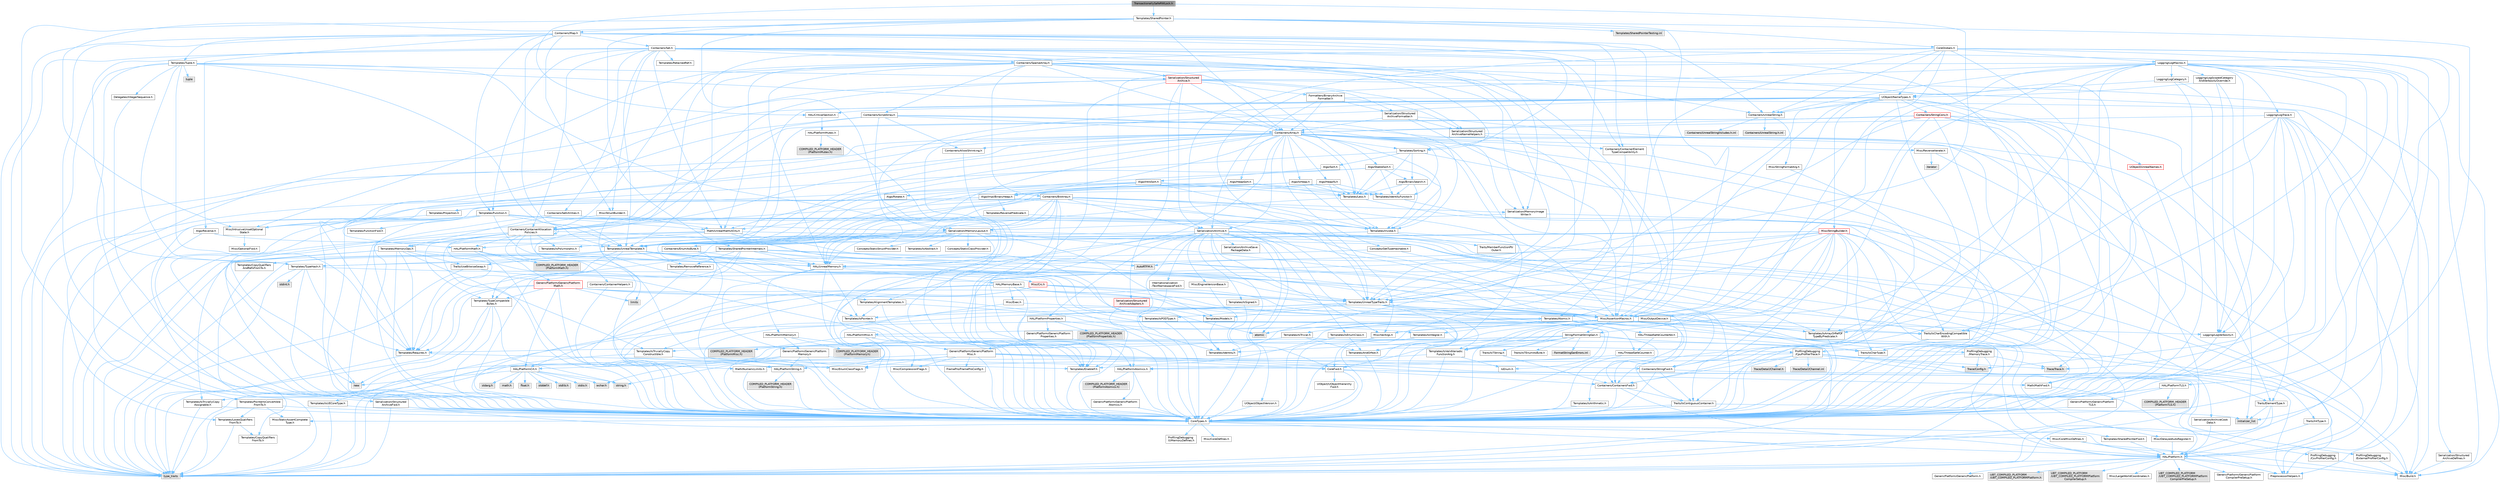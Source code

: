 digraph "TransactionallySafeRWLock.h"
{
 // INTERACTIVE_SVG=YES
 // LATEX_PDF_SIZE
  bgcolor="transparent";
  edge [fontname=Helvetica,fontsize=10,labelfontname=Helvetica,labelfontsize=10];
  node [fontname=Helvetica,fontsize=10,shape=box,height=0.2,width=0.4];
  Node1 [id="Node000001",label="TransactionallySafeRWLock.h",height=0.2,width=0.4,color="gray40", fillcolor="grey60", style="filled", fontcolor="black",tooltip=" "];
  Node1 -> Node2 [id="edge1_Node000001_Node000002",color="steelblue1",style="solid",tooltip=" "];
  Node2 [id="Node000002",label="HAL/CriticalSection.h",height=0.2,width=0.4,color="grey40", fillcolor="white", style="filled",URL="$d6/d90/CriticalSection_8h.html",tooltip=" "];
  Node2 -> Node3 [id="edge2_Node000002_Node000003",color="steelblue1",style="solid",tooltip=" "];
  Node3 [id="Node000003",label="HAL/PlatformMutex.h",height=0.2,width=0.4,color="grey40", fillcolor="white", style="filled",URL="$d9/d0b/PlatformMutex_8h.html",tooltip=" "];
  Node3 -> Node4 [id="edge3_Node000003_Node000004",color="steelblue1",style="solid",tooltip=" "];
  Node4 [id="Node000004",label="CoreTypes.h",height=0.2,width=0.4,color="grey40", fillcolor="white", style="filled",URL="$dc/dec/CoreTypes_8h.html",tooltip=" "];
  Node4 -> Node5 [id="edge4_Node000004_Node000005",color="steelblue1",style="solid",tooltip=" "];
  Node5 [id="Node000005",label="HAL/Platform.h",height=0.2,width=0.4,color="grey40", fillcolor="white", style="filled",URL="$d9/dd0/Platform_8h.html",tooltip=" "];
  Node5 -> Node6 [id="edge5_Node000005_Node000006",color="steelblue1",style="solid",tooltip=" "];
  Node6 [id="Node000006",label="Misc/Build.h",height=0.2,width=0.4,color="grey40", fillcolor="white", style="filled",URL="$d3/dbb/Build_8h.html",tooltip=" "];
  Node5 -> Node7 [id="edge6_Node000005_Node000007",color="steelblue1",style="solid",tooltip=" "];
  Node7 [id="Node000007",label="Misc/LargeWorldCoordinates.h",height=0.2,width=0.4,color="grey40", fillcolor="white", style="filled",URL="$d2/dcb/LargeWorldCoordinates_8h.html",tooltip=" "];
  Node5 -> Node8 [id="edge7_Node000005_Node000008",color="steelblue1",style="solid",tooltip=" "];
  Node8 [id="Node000008",label="type_traits",height=0.2,width=0.4,color="grey60", fillcolor="#E0E0E0", style="filled",tooltip=" "];
  Node5 -> Node9 [id="edge8_Node000005_Node000009",color="steelblue1",style="solid",tooltip=" "];
  Node9 [id="Node000009",label="PreprocessorHelpers.h",height=0.2,width=0.4,color="grey40", fillcolor="white", style="filled",URL="$db/ddb/PreprocessorHelpers_8h.html",tooltip=" "];
  Node5 -> Node10 [id="edge9_Node000005_Node000010",color="steelblue1",style="solid",tooltip=" "];
  Node10 [id="Node000010",label="UBT_COMPILED_PLATFORM\l/UBT_COMPILED_PLATFORMPlatform\lCompilerPreSetup.h",height=0.2,width=0.4,color="grey60", fillcolor="#E0E0E0", style="filled",tooltip=" "];
  Node5 -> Node11 [id="edge10_Node000005_Node000011",color="steelblue1",style="solid",tooltip=" "];
  Node11 [id="Node000011",label="GenericPlatform/GenericPlatform\lCompilerPreSetup.h",height=0.2,width=0.4,color="grey40", fillcolor="white", style="filled",URL="$d9/dc8/GenericPlatformCompilerPreSetup_8h.html",tooltip=" "];
  Node5 -> Node12 [id="edge11_Node000005_Node000012",color="steelblue1",style="solid",tooltip=" "];
  Node12 [id="Node000012",label="GenericPlatform/GenericPlatform.h",height=0.2,width=0.4,color="grey40", fillcolor="white", style="filled",URL="$d6/d84/GenericPlatform_8h.html",tooltip=" "];
  Node5 -> Node13 [id="edge12_Node000005_Node000013",color="steelblue1",style="solid",tooltip=" "];
  Node13 [id="Node000013",label="UBT_COMPILED_PLATFORM\l/UBT_COMPILED_PLATFORMPlatform.h",height=0.2,width=0.4,color="grey60", fillcolor="#E0E0E0", style="filled",tooltip=" "];
  Node5 -> Node14 [id="edge13_Node000005_Node000014",color="steelblue1",style="solid",tooltip=" "];
  Node14 [id="Node000014",label="UBT_COMPILED_PLATFORM\l/UBT_COMPILED_PLATFORMPlatform\lCompilerSetup.h",height=0.2,width=0.4,color="grey60", fillcolor="#E0E0E0", style="filled",tooltip=" "];
  Node4 -> Node15 [id="edge14_Node000004_Node000015",color="steelblue1",style="solid",tooltip=" "];
  Node15 [id="Node000015",label="ProfilingDebugging\l/UMemoryDefines.h",height=0.2,width=0.4,color="grey40", fillcolor="white", style="filled",URL="$d2/da2/UMemoryDefines_8h.html",tooltip=" "];
  Node4 -> Node16 [id="edge15_Node000004_Node000016",color="steelblue1",style="solid",tooltip=" "];
  Node16 [id="Node000016",label="Misc/CoreMiscDefines.h",height=0.2,width=0.4,color="grey40", fillcolor="white", style="filled",URL="$da/d38/CoreMiscDefines_8h.html",tooltip=" "];
  Node16 -> Node5 [id="edge16_Node000016_Node000005",color="steelblue1",style="solid",tooltip=" "];
  Node16 -> Node9 [id="edge17_Node000016_Node000009",color="steelblue1",style="solid",tooltip=" "];
  Node4 -> Node17 [id="edge18_Node000004_Node000017",color="steelblue1",style="solid",tooltip=" "];
  Node17 [id="Node000017",label="Misc/CoreDefines.h",height=0.2,width=0.4,color="grey40", fillcolor="white", style="filled",URL="$d3/dd2/CoreDefines_8h.html",tooltip=" "];
  Node3 -> Node18 [id="edge19_Node000003_Node000018",color="steelblue1",style="solid",tooltip=" "];
  Node18 [id="Node000018",label="COMPILED_PLATFORM_HEADER\l(PlatformMutex.h)",height=0.2,width=0.4,color="grey60", fillcolor="#E0E0E0", style="filled",tooltip=" "];
  Node1 -> Node19 [id="edge20_Node000001_Node000019",color="steelblue1",style="solid",tooltip=" "];
  Node19 [id="Node000019",label="AutoRTFM.h",height=0.2,width=0.4,color="grey60", fillcolor="#E0E0E0", style="filled",tooltip=" "];
  Node1 -> Node20 [id="edge21_Node000001_Node000020",color="steelblue1",style="solid",tooltip=" "];
  Node20 [id="Node000020",label="Templates/SharedPointer.h",height=0.2,width=0.4,color="grey40", fillcolor="white", style="filled",URL="$d2/d17/SharedPointer_8h.html",tooltip=" "];
  Node20 -> Node4 [id="edge22_Node000020_Node000004",color="steelblue1",style="solid",tooltip=" "];
  Node20 -> Node21 [id="edge23_Node000020_Node000021",color="steelblue1",style="solid",tooltip=" "];
  Node21 [id="Node000021",label="Misc/IntrusiveUnsetOptional\lState.h",height=0.2,width=0.4,color="grey40", fillcolor="white", style="filled",URL="$d2/d0a/IntrusiveUnsetOptionalState_8h.html",tooltip=" "];
  Node21 -> Node22 [id="edge24_Node000021_Node000022",color="steelblue1",style="solid",tooltip=" "];
  Node22 [id="Node000022",label="Misc/OptionalFwd.h",height=0.2,width=0.4,color="grey40", fillcolor="white", style="filled",URL="$dc/d50/OptionalFwd_8h.html",tooltip=" "];
  Node20 -> Node23 [id="edge25_Node000020_Node000023",color="steelblue1",style="solid",tooltip=" "];
  Node23 [id="Node000023",label="Templates/PointerIsConvertible\lFromTo.h",height=0.2,width=0.4,color="grey40", fillcolor="white", style="filled",URL="$d6/d65/PointerIsConvertibleFromTo_8h.html",tooltip=" "];
  Node23 -> Node4 [id="edge26_Node000023_Node000004",color="steelblue1",style="solid",tooltip=" "];
  Node23 -> Node24 [id="edge27_Node000023_Node000024",color="steelblue1",style="solid",tooltip=" "];
  Node24 [id="Node000024",label="Misc/StaticAssertComplete\lType.h",height=0.2,width=0.4,color="grey40", fillcolor="white", style="filled",URL="$d5/d4e/StaticAssertCompleteType_8h.html",tooltip=" "];
  Node23 -> Node25 [id="edge28_Node000023_Node000025",color="steelblue1",style="solid",tooltip=" "];
  Node25 [id="Node000025",label="Templates/LosesQualifiers\lFromTo.h",height=0.2,width=0.4,color="grey40", fillcolor="white", style="filled",URL="$d2/db3/LosesQualifiersFromTo_8h.html",tooltip=" "];
  Node25 -> Node26 [id="edge29_Node000025_Node000026",color="steelblue1",style="solid",tooltip=" "];
  Node26 [id="Node000026",label="Templates/CopyQualifiers\lFromTo.h",height=0.2,width=0.4,color="grey40", fillcolor="white", style="filled",URL="$d5/db4/CopyQualifiersFromTo_8h.html",tooltip=" "];
  Node25 -> Node8 [id="edge30_Node000025_Node000008",color="steelblue1",style="solid",tooltip=" "];
  Node23 -> Node8 [id="edge31_Node000023_Node000008",color="steelblue1",style="solid",tooltip=" "];
  Node20 -> Node27 [id="edge32_Node000020_Node000027",color="steelblue1",style="solid",tooltip=" "];
  Node27 [id="Node000027",label="Misc/AssertionMacros.h",height=0.2,width=0.4,color="grey40", fillcolor="white", style="filled",URL="$d0/dfa/AssertionMacros_8h.html",tooltip=" "];
  Node27 -> Node4 [id="edge33_Node000027_Node000004",color="steelblue1",style="solid",tooltip=" "];
  Node27 -> Node5 [id="edge34_Node000027_Node000005",color="steelblue1",style="solid",tooltip=" "];
  Node27 -> Node28 [id="edge35_Node000027_Node000028",color="steelblue1",style="solid",tooltip=" "];
  Node28 [id="Node000028",label="HAL/PlatformMisc.h",height=0.2,width=0.4,color="grey40", fillcolor="white", style="filled",URL="$d0/df5/PlatformMisc_8h.html",tooltip=" "];
  Node28 -> Node4 [id="edge36_Node000028_Node000004",color="steelblue1",style="solid",tooltip=" "];
  Node28 -> Node29 [id="edge37_Node000028_Node000029",color="steelblue1",style="solid",tooltip=" "];
  Node29 [id="Node000029",label="GenericPlatform/GenericPlatform\lMisc.h",height=0.2,width=0.4,color="grey40", fillcolor="white", style="filled",URL="$db/d9a/GenericPlatformMisc_8h.html",tooltip=" "];
  Node29 -> Node30 [id="edge38_Node000029_Node000030",color="steelblue1",style="solid",tooltip=" "];
  Node30 [id="Node000030",label="Containers/StringFwd.h",height=0.2,width=0.4,color="grey40", fillcolor="white", style="filled",URL="$df/d37/StringFwd_8h.html",tooltip=" "];
  Node30 -> Node4 [id="edge39_Node000030_Node000004",color="steelblue1",style="solid",tooltip=" "];
  Node30 -> Node31 [id="edge40_Node000030_Node000031",color="steelblue1",style="solid",tooltip=" "];
  Node31 [id="Node000031",label="Traits/ElementType.h",height=0.2,width=0.4,color="grey40", fillcolor="white", style="filled",URL="$d5/d4f/ElementType_8h.html",tooltip=" "];
  Node31 -> Node5 [id="edge41_Node000031_Node000005",color="steelblue1",style="solid",tooltip=" "];
  Node31 -> Node32 [id="edge42_Node000031_Node000032",color="steelblue1",style="solid",tooltip=" "];
  Node32 [id="Node000032",label="initializer_list",height=0.2,width=0.4,color="grey60", fillcolor="#E0E0E0", style="filled",tooltip=" "];
  Node31 -> Node8 [id="edge43_Node000031_Node000008",color="steelblue1",style="solid",tooltip=" "];
  Node30 -> Node33 [id="edge44_Node000030_Node000033",color="steelblue1",style="solid",tooltip=" "];
  Node33 [id="Node000033",label="Traits/IsContiguousContainer.h",height=0.2,width=0.4,color="grey40", fillcolor="white", style="filled",URL="$d5/d3c/IsContiguousContainer_8h.html",tooltip=" "];
  Node33 -> Node4 [id="edge45_Node000033_Node000004",color="steelblue1",style="solid",tooltip=" "];
  Node33 -> Node24 [id="edge46_Node000033_Node000024",color="steelblue1",style="solid",tooltip=" "];
  Node33 -> Node32 [id="edge47_Node000033_Node000032",color="steelblue1",style="solid",tooltip=" "];
  Node29 -> Node34 [id="edge48_Node000029_Node000034",color="steelblue1",style="solid",tooltip=" "];
  Node34 [id="Node000034",label="CoreFwd.h",height=0.2,width=0.4,color="grey40", fillcolor="white", style="filled",URL="$d1/d1e/CoreFwd_8h.html",tooltip=" "];
  Node34 -> Node4 [id="edge49_Node000034_Node000004",color="steelblue1",style="solid",tooltip=" "];
  Node34 -> Node35 [id="edge50_Node000034_Node000035",color="steelblue1",style="solid",tooltip=" "];
  Node35 [id="Node000035",label="Containers/ContainersFwd.h",height=0.2,width=0.4,color="grey40", fillcolor="white", style="filled",URL="$d4/d0a/ContainersFwd_8h.html",tooltip=" "];
  Node35 -> Node5 [id="edge51_Node000035_Node000005",color="steelblue1",style="solid",tooltip=" "];
  Node35 -> Node4 [id="edge52_Node000035_Node000004",color="steelblue1",style="solid",tooltip=" "];
  Node35 -> Node33 [id="edge53_Node000035_Node000033",color="steelblue1",style="solid",tooltip=" "];
  Node34 -> Node36 [id="edge54_Node000034_Node000036",color="steelblue1",style="solid",tooltip=" "];
  Node36 [id="Node000036",label="Math/MathFwd.h",height=0.2,width=0.4,color="grey40", fillcolor="white", style="filled",URL="$d2/d10/MathFwd_8h.html",tooltip=" "];
  Node36 -> Node5 [id="edge55_Node000036_Node000005",color="steelblue1",style="solid",tooltip=" "];
  Node34 -> Node37 [id="edge56_Node000034_Node000037",color="steelblue1",style="solid",tooltip=" "];
  Node37 [id="Node000037",label="UObject/UObjectHierarchy\lFwd.h",height=0.2,width=0.4,color="grey40", fillcolor="white", style="filled",URL="$d3/d13/UObjectHierarchyFwd_8h.html",tooltip=" "];
  Node29 -> Node4 [id="edge57_Node000029_Node000004",color="steelblue1",style="solid",tooltip=" "];
  Node29 -> Node38 [id="edge58_Node000029_Node000038",color="steelblue1",style="solid",tooltip=" "];
  Node38 [id="Node000038",label="FramePro/FrameProConfig.h",height=0.2,width=0.4,color="grey40", fillcolor="white", style="filled",URL="$d7/d90/FrameProConfig_8h.html",tooltip=" "];
  Node29 -> Node39 [id="edge59_Node000029_Node000039",color="steelblue1",style="solid",tooltip=" "];
  Node39 [id="Node000039",label="HAL/PlatformCrt.h",height=0.2,width=0.4,color="grey40", fillcolor="white", style="filled",URL="$d8/d75/PlatformCrt_8h.html",tooltip=" "];
  Node39 -> Node40 [id="edge60_Node000039_Node000040",color="steelblue1",style="solid",tooltip=" "];
  Node40 [id="Node000040",label="new",height=0.2,width=0.4,color="grey60", fillcolor="#E0E0E0", style="filled",tooltip=" "];
  Node39 -> Node41 [id="edge61_Node000039_Node000041",color="steelblue1",style="solid",tooltip=" "];
  Node41 [id="Node000041",label="wchar.h",height=0.2,width=0.4,color="grey60", fillcolor="#E0E0E0", style="filled",tooltip=" "];
  Node39 -> Node42 [id="edge62_Node000039_Node000042",color="steelblue1",style="solid",tooltip=" "];
  Node42 [id="Node000042",label="stddef.h",height=0.2,width=0.4,color="grey60", fillcolor="#E0E0E0", style="filled",tooltip=" "];
  Node39 -> Node43 [id="edge63_Node000039_Node000043",color="steelblue1",style="solid",tooltip=" "];
  Node43 [id="Node000043",label="stdlib.h",height=0.2,width=0.4,color="grey60", fillcolor="#E0E0E0", style="filled",tooltip=" "];
  Node39 -> Node44 [id="edge64_Node000039_Node000044",color="steelblue1",style="solid",tooltip=" "];
  Node44 [id="Node000044",label="stdio.h",height=0.2,width=0.4,color="grey60", fillcolor="#E0E0E0", style="filled",tooltip=" "];
  Node39 -> Node45 [id="edge65_Node000039_Node000045",color="steelblue1",style="solid",tooltip=" "];
  Node45 [id="Node000045",label="stdarg.h",height=0.2,width=0.4,color="grey60", fillcolor="#E0E0E0", style="filled",tooltip=" "];
  Node39 -> Node46 [id="edge66_Node000039_Node000046",color="steelblue1",style="solid",tooltip=" "];
  Node46 [id="Node000046",label="math.h",height=0.2,width=0.4,color="grey60", fillcolor="#E0E0E0", style="filled",tooltip=" "];
  Node39 -> Node47 [id="edge67_Node000039_Node000047",color="steelblue1",style="solid",tooltip=" "];
  Node47 [id="Node000047",label="float.h",height=0.2,width=0.4,color="grey60", fillcolor="#E0E0E0", style="filled",tooltip=" "];
  Node39 -> Node48 [id="edge68_Node000039_Node000048",color="steelblue1",style="solid",tooltip=" "];
  Node48 [id="Node000048",label="string.h",height=0.2,width=0.4,color="grey60", fillcolor="#E0E0E0", style="filled",tooltip=" "];
  Node29 -> Node49 [id="edge69_Node000029_Node000049",color="steelblue1",style="solid",tooltip=" "];
  Node49 [id="Node000049",label="Math/NumericLimits.h",height=0.2,width=0.4,color="grey40", fillcolor="white", style="filled",URL="$df/d1b/NumericLimits_8h.html",tooltip=" "];
  Node49 -> Node4 [id="edge70_Node000049_Node000004",color="steelblue1",style="solid",tooltip=" "];
  Node29 -> Node50 [id="edge71_Node000029_Node000050",color="steelblue1",style="solid",tooltip=" "];
  Node50 [id="Node000050",label="Misc/CompressionFlags.h",height=0.2,width=0.4,color="grey40", fillcolor="white", style="filled",URL="$d9/d76/CompressionFlags_8h.html",tooltip=" "];
  Node29 -> Node51 [id="edge72_Node000029_Node000051",color="steelblue1",style="solid",tooltip=" "];
  Node51 [id="Node000051",label="Misc/EnumClassFlags.h",height=0.2,width=0.4,color="grey40", fillcolor="white", style="filled",URL="$d8/de7/EnumClassFlags_8h.html",tooltip=" "];
  Node29 -> Node52 [id="edge73_Node000029_Node000052",color="steelblue1",style="solid",tooltip=" "];
  Node52 [id="Node000052",label="ProfilingDebugging\l/CsvProfilerConfig.h",height=0.2,width=0.4,color="grey40", fillcolor="white", style="filled",URL="$d3/d88/CsvProfilerConfig_8h.html",tooltip=" "];
  Node52 -> Node6 [id="edge74_Node000052_Node000006",color="steelblue1",style="solid",tooltip=" "];
  Node29 -> Node53 [id="edge75_Node000029_Node000053",color="steelblue1",style="solid",tooltip=" "];
  Node53 [id="Node000053",label="ProfilingDebugging\l/ExternalProfilerConfig.h",height=0.2,width=0.4,color="grey40", fillcolor="white", style="filled",URL="$d3/dbb/ExternalProfilerConfig_8h.html",tooltip=" "];
  Node53 -> Node6 [id="edge76_Node000053_Node000006",color="steelblue1",style="solid",tooltip=" "];
  Node28 -> Node54 [id="edge77_Node000028_Node000054",color="steelblue1",style="solid",tooltip=" "];
  Node54 [id="Node000054",label="COMPILED_PLATFORM_HEADER\l(PlatformMisc.h)",height=0.2,width=0.4,color="grey60", fillcolor="#E0E0E0", style="filled",tooltip=" "];
  Node28 -> Node55 [id="edge78_Node000028_Node000055",color="steelblue1",style="solid",tooltip=" "];
  Node55 [id="Node000055",label="ProfilingDebugging\l/CpuProfilerTrace.h",height=0.2,width=0.4,color="grey40", fillcolor="white", style="filled",URL="$da/dcb/CpuProfilerTrace_8h.html",tooltip=" "];
  Node55 -> Node4 [id="edge79_Node000055_Node000004",color="steelblue1",style="solid",tooltip=" "];
  Node55 -> Node35 [id="edge80_Node000055_Node000035",color="steelblue1",style="solid",tooltip=" "];
  Node55 -> Node56 [id="edge81_Node000055_Node000056",color="steelblue1",style="solid",tooltip=" "];
  Node56 [id="Node000056",label="HAL/PlatformAtomics.h",height=0.2,width=0.4,color="grey40", fillcolor="white", style="filled",URL="$d3/d36/PlatformAtomics_8h.html",tooltip=" "];
  Node56 -> Node4 [id="edge82_Node000056_Node000004",color="steelblue1",style="solid",tooltip=" "];
  Node56 -> Node57 [id="edge83_Node000056_Node000057",color="steelblue1",style="solid",tooltip=" "];
  Node57 [id="Node000057",label="GenericPlatform/GenericPlatform\lAtomics.h",height=0.2,width=0.4,color="grey40", fillcolor="white", style="filled",URL="$da/d72/GenericPlatformAtomics_8h.html",tooltip=" "];
  Node57 -> Node4 [id="edge84_Node000057_Node000004",color="steelblue1",style="solid",tooltip=" "];
  Node56 -> Node58 [id="edge85_Node000056_Node000058",color="steelblue1",style="solid",tooltip=" "];
  Node58 [id="Node000058",label="COMPILED_PLATFORM_HEADER\l(PlatformAtomics.h)",height=0.2,width=0.4,color="grey60", fillcolor="#E0E0E0", style="filled",tooltip=" "];
  Node55 -> Node9 [id="edge86_Node000055_Node000009",color="steelblue1",style="solid",tooltip=" "];
  Node55 -> Node6 [id="edge87_Node000055_Node000006",color="steelblue1",style="solid",tooltip=" "];
  Node55 -> Node59 [id="edge88_Node000055_Node000059",color="steelblue1",style="solid",tooltip=" "];
  Node59 [id="Node000059",label="Trace/Config.h",height=0.2,width=0.4,color="grey60", fillcolor="#E0E0E0", style="filled",tooltip=" "];
  Node55 -> Node60 [id="edge89_Node000055_Node000060",color="steelblue1",style="solid",tooltip=" "];
  Node60 [id="Node000060",label="Trace/Detail/Channel.h",height=0.2,width=0.4,color="grey60", fillcolor="#E0E0E0", style="filled",tooltip=" "];
  Node55 -> Node61 [id="edge90_Node000055_Node000061",color="steelblue1",style="solid",tooltip=" "];
  Node61 [id="Node000061",label="Trace/Detail/Channel.inl",height=0.2,width=0.4,color="grey60", fillcolor="#E0E0E0", style="filled",tooltip=" "];
  Node55 -> Node62 [id="edge91_Node000055_Node000062",color="steelblue1",style="solid",tooltip=" "];
  Node62 [id="Node000062",label="Trace/Trace.h",height=0.2,width=0.4,color="grey60", fillcolor="#E0E0E0", style="filled",tooltip=" "];
  Node27 -> Node9 [id="edge92_Node000027_Node000009",color="steelblue1",style="solid",tooltip=" "];
  Node27 -> Node63 [id="edge93_Node000027_Node000063",color="steelblue1",style="solid",tooltip=" "];
  Node63 [id="Node000063",label="Templates/EnableIf.h",height=0.2,width=0.4,color="grey40", fillcolor="white", style="filled",URL="$d7/d60/EnableIf_8h.html",tooltip=" "];
  Node63 -> Node4 [id="edge94_Node000063_Node000004",color="steelblue1",style="solid",tooltip=" "];
  Node27 -> Node64 [id="edge95_Node000027_Node000064",color="steelblue1",style="solid",tooltip=" "];
  Node64 [id="Node000064",label="Templates/IsArrayOrRefOf\lTypeByPredicate.h",height=0.2,width=0.4,color="grey40", fillcolor="white", style="filled",URL="$d6/da1/IsArrayOrRefOfTypeByPredicate_8h.html",tooltip=" "];
  Node64 -> Node4 [id="edge96_Node000064_Node000004",color="steelblue1",style="solid",tooltip=" "];
  Node27 -> Node65 [id="edge97_Node000027_Node000065",color="steelblue1",style="solid",tooltip=" "];
  Node65 [id="Node000065",label="Templates/IsValidVariadic\lFunctionArg.h",height=0.2,width=0.4,color="grey40", fillcolor="white", style="filled",URL="$d0/dc8/IsValidVariadicFunctionArg_8h.html",tooltip=" "];
  Node65 -> Node4 [id="edge98_Node000065_Node000004",color="steelblue1",style="solid",tooltip=" "];
  Node65 -> Node66 [id="edge99_Node000065_Node000066",color="steelblue1",style="solid",tooltip=" "];
  Node66 [id="Node000066",label="IsEnum.h",height=0.2,width=0.4,color="grey40", fillcolor="white", style="filled",URL="$d4/de5/IsEnum_8h.html",tooltip=" "];
  Node65 -> Node8 [id="edge100_Node000065_Node000008",color="steelblue1",style="solid",tooltip=" "];
  Node27 -> Node67 [id="edge101_Node000027_Node000067",color="steelblue1",style="solid",tooltip=" "];
  Node67 [id="Node000067",label="Traits/IsCharEncodingCompatible\lWith.h",height=0.2,width=0.4,color="grey40", fillcolor="white", style="filled",URL="$df/dd1/IsCharEncodingCompatibleWith_8h.html",tooltip=" "];
  Node67 -> Node8 [id="edge102_Node000067_Node000008",color="steelblue1",style="solid",tooltip=" "];
  Node67 -> Node68 [id="edge103_Node000067_Node000068",color="steelblue1",style="solid",tooltip=" "];
  Node68 [id="Node000068",label="Traits/IsCharType.h",height=0.2,width=0.4,color="grey40", fillcolor="white", style="filled",URL="$db/d51/IsCharType_8h.html",tooltip=" "];
  Node68 -> Node4 [id="edge104_Node000068_Node000004",color="steelblue1",style="solid",tooltip=" "];
  Node27 -> Node69 [id="edge105_Node000027_Node000069",color="steelblue1",style="solid",tooltip=" "];
  Node69 [id="Node000069",label="Misc/VarArgs.h",height=0.2,width=0.4,color="grey40", fillcolor="white", style="filled",URL="$d5/d6f/VarArgs_8h.html",tooltip=" "];
  Node69 -> Node4 [id="edge106_Node000069_Node000004",color="steelblue1",style="solid",tooltip=" "];
  Node27 -> Node70 [id="edge107_Node000027_Node000070",color="steelblue1",style="solid",tooltip=" "];
  Node70 [id="Node000070",label="String/FormatStringSan.h",height=0.2,width=0.4,color="grey40", fillcolor="white", style="filled",URL="$d3/d8b/FormatStringSan_8h.html",tooltip=" "];
  Node70 -> Node8 [id="edge108_Node000070_Node000008",color="steelblue1",style="solid",tooltip=" "];
  Node70 -> Node4 [id="edge109_Node000070_Node000004",color="steelblue1",style="solid",tooltip=" "];
  Node70 -> Node71 [id="edge110_Node000070_Node000071",color="steelblue1",style="solid",tooltip=" "];
  Node71 [id="Node000071",label="Templates/Requires.h",height=0.2,width=0.4,color="grey40", fillcolor="white", style="filled",URL="$dc/d96/Requires_8h.html",tooltip=" "];
  Node71 -> Node63 [id="edge111_Node000071_Node000063",color="steelblue1",style="solid",tooltip=" "];
  Node71 -> Node8 [id="edge112_Node000071_Node000008",color="steelblue1",style="solid",tooltip=" "];
  Node70 -> Node72 [id="edge113_Node000070_Node000072",color="steelblue1",style="solid",tooltip=" "];
  Node72 [id="Node000072",label="Templates/Identity.h",height=0.2,width=0.4,color="grey40", fillcolor="white", style="filled",URL="$d0/dd5/Identity_8h.html",tooltip=" "];
  Node70 -> Node65 [id="edge114_Node000070_Node000065",color="steelblue1",style="solid",tooltip=" "];
  Node70 -> Node68 [id="edge115_Node000070_Node000068",color="steelblue1",style="solid",tooltip=" "];
  Node70 -> Node73 [id="edge116_Node000070_Node000073",color="steelblue1",style="solid",tooltip=" "];
  Node73 [id="Node000073",label="Traits/IsTEnumAsByte.h",height=0.2,width=0.4,color="grey40", fillcolor="white", style="filled",URL="$d1/de6/IsTEnumAsByte_8h.html",tooltip=" "];
  Node70 -> Node74 [id="edge117_Node000070_Node000074",color="steelblue1",style="solid",tooltip=" "];
  Node74 [id="Node000074",label="Traits/IsTString.h",height=0.2,width=0.4,color="grey40", fillcolor="white", style="filled",URL="$d0/df8/IsTString_8h.html",tooltip=" "];
  Node74 -> Node35 [id="edge118_Node000074_Node000035",color="steelblue1",style="solid",tooltip=" "];
  Node70 -> Node35 [id="edge119_Node000070_Node000035",color="steelblue1",style="solid",tooltip=" "];
  Node70 -> Node75 [id="edge120_Node000070_Node000075",color="steelblue1",style="solid",tooltip=" "];
  Node75 [id="Node000075",label="FormatStringSanErrors.inl",height=0.2,width=0.4,color="grey60", fillcolor="#E0E0E0", style="filled",tooltip=" "];
  Node27 -> Node76 [id="edge121_Node000027_Node000076",color="steelblue1",style="solid",tooltip=" "];
  Node76 [id="Node000076",label="atomic",height=0.2,width=0.4,color="grey60", fillcolor="#E0E0E0", style="filled",tooltip=" "];
  Node20 -> Node77 [id="edge122_Node000020_Node000077",color="steelblue1",style="solid",tooltip=" "];
  Node77 [id="Node000077",label="HAL/UnrealMemory.h",height=0.2,width=0.4,color="grey40", fillcolor="white", style="filled",URL="$d9/d96/UnrealMemory_8h.html",tooltip=" "];
  Node77 -> Node4 [id="edge123_Node000077_Node000004",color="steelblue1",style="solid",tooltip=" "];
  Node77 -> Node78 [id="edge124_Node000077_Node000078",color="steelblue1",style="solid",tooltip=" "];
  Node78 [id="Node000078",label="GenericPlatform/GenericPlatform\lMemory.h",height=0.2,width=0.4,color="grey40", fillcolor="white", style="filled",URL="$dd/d22/GenericPlatformMemory_8h.html",tooltip=" "];
  Node78 -> Node34 [id="edge125_Node000078_Node000034",color="steelblue1",style="solid",tooltip=" "];
  Node78 -> Node4 [id="edge126_Node000078_Node000004",color="steelblue1",style="solid",tooltip=" "];
  Node78 -> Node79 [id="edge127_Node000078_Node000079",color="steelblue1",style="solid",tooltip=" "];
  Node79 [id="Node000079",label="HAL/PlatformString.h",height=0.2,width=0.4,color="grey40", fillcolor="white", style="filled",URL="$db/db5/PlatformString_8h.html",tooltip=" "];
  Node79 -> Node4 [id="edge128_Node000079_Node000004",color="steelblue1",style="solid",tooltip=" "];
  Node79 -> Node80 [id="edge129_Node000079_Node000080",color="steelblue1",style="solid",tooltip=" "];
  Node80 [id="Node000080",label="COMPILED_PLATFORM_HEADER\l(PlatformString.h)",height=0.2,width=0.4,color="grey60", fillcolor="#E0E0E0", style="filled",tooltip=" "];
  Node78 -> Node48 [id="edge130_Node000078_Node000048",color="steelblue1",style="solid",tooltip=" "];
  Node78 -> Node41 [id="edge131_Node000078_Node000041",color="steelblue1",style="solid",tooltip=" "];
  Node77 -> Node81 [id="edge132_Node000077_Node000081",color="steelblue1",style="solid",tooltip=" "];
  Node81 [id="Node000081",label="HAL/MemoryBase.h",height=0.2,width=0.4,color="grey40", fillcolor="white", style="filled",URL="$d6/d9f/MemoryBase_8h.html",tooltip=" "];
  Node81 -> Node4 [id="edge133_Node000081_Node000004",color="steelblue1",style="solid",tooltip=" "];
  Node81 -> Node56 [id="edge134_Node000081_Node000056",color="steelblue1",style="solid",tooltip=" "];
  Node81 -> Node39 [id="edge135_Node000081_Node000039",color="steelblue1",style="solid",tooltip=" "];
  Node81 -> Node82 [id="edge136_Node000081_Node000082",color="steelblue1",style="solid",tooltip=" "];
  Node82 [id="Node000082",label="Misc/Exec.h",height=0.2,width=0.4,color="grey40", fillcolor="white", style="filled",URL="$de/ddb/Exec_8h.html",tooltip=" "];
  Node82 -> Node4 [id="edge137_Node000082_Node000004",color="steelblue1",style="solid",tooltip=" "];
  Node82 -> Node27 [id="edge138_Node000082_Node000027",color="steelblue1",style="solid",tooltip=" "];
  Node81 -> Node83 [id="edge139_Node000081_Node000083",color="steelblue1",style="solid",tooltip=" "];
  Node83 [id="Node000083",label="Misc/OutputDevice.h",height=0.2,width=0.4,color="grey40", fillcolor="white", style="filled",URL="$d7/d32/OutputDevice_8h.html",tooltip=" "];
  Node83 -> Node34 [id="edge140_Node000083_Node000034",color="steelblue1",style="solid",tooltip=" "];
  Node83 -> Node4 [id="edge141_Node000083_Node000004",color="steelblue1",style="solid",tooltip=" "];
  Node83 -> Node84 [id="edge142_Node000083_Node000084",color="steelblue1",style="solid",tooltip=" "];
  Node84 [id="Node000084",label="Logging/LogVerbosity.h",height=0.2,width=0.4,color="grey40", fillcolor="white", style="filled",URL="$d2/d8f/LogVerbosity_8h.html",tooltip=" "];
  Node84 -> Node4 [id="edge143_Node000084_Node000004",color="steelblue1",style="solid",tooltip=" "];
  Node83 -> Node69 [id="edge144_Node000083_Node000069",color="steelblue1",style="solid",tooltip=" "];
  Node83 -> Node64 [id="edge145_Node000083_Node000064",color="steelblue1",style="solid",tooltip=" "];
  Node83 -> Node65 [id="edge146_Node000083_Node000065",color="steelblue1",style="solid",tooltip=" "];
  Node83 -> Node67 [id="edge147_Node000083_Node000067",color="steelblue1",style="solid",tooltip=" "];
  Node81 -> Node85 [id="edge148_Node000081_Node000085",color="steelblue1",style="solid",tooltip=" "];
  Node85 [id="Node000085",label="Templates/Atomic.h",height=0.2,width=0.4,color="grey40", fillcolor="white", style="filled",URL="$d3/d91/Atomic_8h.html",tooltip=" "];
  Node85 -> Node86 [id="edge149_Node000085_Node000086",color="steelblue1",style="solid",tooltip=" "];
  Node86 [id="Node000086",label="HAL/ThreadSafeCounter.h",height=0.2,width=0.4,color="grey40", fillcolor="white", style="filled",URL="$dc/dc9/ThreadSafeCounter_8h.html",tooltip=" "];
  Node86 -> Node4 [id="edge150_Node000086_Node000004",color="steelblue1",style="solid",tooltip=" "];
  Node86 -> Node56 [id="edge151_Node000086_Node000056",color="steelblue1",style="solid",tooltip=" "];
  Node85 -> Node87 [id="edge152_Node000085_Node000087",color="steelblue1",style="solid",tooltip=" "];
  Node87 [id="Node000087",label="HAL/ThreadSafeCounter64.h",height=0.2,width=0.4,color="grey40", fillcolor="white", style="filled",URL="$d0/d12/ThreadSafeCounter64_8h.html",tooltip=" "];
  Node87 -> Node4 [id="edge153_Node000087_Node000004",color="steelblue1",style="solid",tooltip=" "];
  Node87 -> Node86 [id="edge154_Node000087_Node000086",color="steelblue1",style="solid",tooltip=" "];
  Node85 -> Node88 [id="edge155_Node000085_Node000088",color="steelblue1",style="solid",tooltip=" "];
  Node88 [id="Node000088",label="Templates/IsIntegral.h",height=0.2,width=0.4,color="grey40", fillcolor="white", style="filled",URL="$da/d64/IsIntegral_8h.html",tooltip=" "];
  Node88 -> Node4 [id="edge156_Node000088_Node000004",color="steelblue1",style="solid",tooltip=" "];
  Node85 -> Node89 [id="edge157_Node000085_Node000089",color="steelblue1",style="solid",tooltip=" "];
  Node89 [id="Node000089",label="Templates/IsTrivial.h",height=0.2,width=0.4,color="grey40", fillcolor="white", style="filled",URL="$da/d4c/IsTrivial_8h.html",tooltip=" "];
  Node89 -> Node90 [id="edge158_Node000089_Node000090",color="steelblue1",style="solid",tooltip=" "];
  Node90 [id="Node000090",label="Templates/AndOrNot.h",height=0.2,width=0.4,color="grey40", fillcolor="white", style="filled",URL="$db/d0a/AndOrNot_8h.html",tooltip=" "];
  Node90 -> Node4 [id="edge159_Node000090_Node000004",color="steelblue1",style="solid",tooltip=" "];
  Node89 -> Node91 [id="edge160_Node000089_Node000091",color="steelblue1",style="solid",tooltip=" "];
  Node91 [id="Node000091",label="Templates/IsTriviallyCopy\lConstructible.h",height=0.2,width=0.4,color="grey40", fillcolor="white", style="filled",URL="$d3/d78/IsTriviallyCopyConstructible_8h.html",tooltip=" "];
  Node91 -> Node4 [id="edge161_Node000091_Node000004",color="steelblue1",style="solid",tooltip=" "];
  Node91 -> Node8 [id="edge162_Node000091_Node000008",color="steelblue1",style="solid",tooltip=" "];
  Node89 -> Node92 [id="edge163_Node000089_Node000092",color="steelblue1",style="solid",tooltip=" "];
  Node92 [id="Node000092",label="Templates/IsTriviallyCopy\lAssignable.h",height=0.2,width=0.4,color="grey40", fillcolor="white", style="filled",URL="$d2/df2/IsTriviallyCopyAssignable_8h.html",tooltip=" "];
  Node92 -> Node4 [id="edge164_Node000092_Node000004",color="steelblue1",style="solid",tooltip=" "];
  Node92 -> Node8 [id="edge165_Node000092_Node000008",color="steelblue1",style="solid",tooltip=" "];
  Node89 -> Node8 [id="edge166_Node000089_Node000008",color="steelblue1",style="solid",tooltip=" "];
  Node85 -> Node93 [id="edge167_Node000085_Node000093",color="steelblue1",style="solid",tooltip=" "];
  Node93 [id="Node000093",label="Traits/IntType.h",height=0.2,width=0.4,color="grey40", fillcolor="white", style="filled",URL="$d7/deb/IntType_8h.html",tooltip=" "];
  Node93 -> Node5 [id="edge168_Node000093_Node000005",color="steelblue1",style="solid",tooltip=" "];
  Node85 -> Node76 [id="edge169_Node000085_Node000076",color="steelblue1",style="solid",tooltip=" "];
  Node77 -> Node94 [id="edge170_Node000077_Node000094",color="steelblue1",style="solid",tooltip=" "];
  Node94 [id="Node000094",label="HAL/PlatformMemory.h",height=0.2,width=0.4,color="grey40", fillcolor="white", style="filled",URL="$de/d68/PlatformMemory_8h.html",tooltip=" "];
  Node94 -> Node4 [id="edge171_Node000094_Node000004",color="steelblue1",style="solid",tooltip=" "];
  Node94 -> Node78 [id="edge172_Node000094_Node000078",color="steelblue1",style="solid",tooltip=" "];
  Node94 -> Node95 [id="edge173_Node000094_Node000095",color="steelblue1",style="solid",tooltip=" "];
  Node95 [id="Node000095",label="COMPILED_PLATFORM_HEADER\l(PlatformMemory.h)",height=0.2,width=0.4,color="grey60", fillcolor="#E0E0E0", style="filled",tooltip=" "];
  Node77 -> Node96 [id="edge174_Node000077_Node000096",color="steelblue1",style="solid",tooltip=" "];
  Node96 [id="Node000096",label="ProfilingDebugging\l/MemoryTrace.h",height=0.2,width=0.4,color="grey40", fillcolor="white", style="filled",URL="$da/dd7/MemoryTrace_8h.html",tooltip=" "];
  Node96 -> Node5 [id="edge175_Node000096_Node000005",color="steelblue1",style="solid",tooltip=" "];
  Node96 -> Node51 [id="edge176_Node000096_Node000051",color="steelblue1",style="solid",tooltip=" "];
  Node96 -> Node59 [id="edge177_Node000096_Node000059",color="steelblue1",style="solid",tooltip=" "];
  Node96 -> Node62 [id="edge178_Node000096_Node000062",color="steelblue1",style="solid",tooltip=" "];
  Node77 -> Node97 [id="edge179_Node000077_Node000097",color="steelblue1",style="solid",tooltip=" "];
  Node97 [id="Node000097",label="Templates/IsPointer.h",height=0.2,width=0.4,color="grey40", fillcolor="white", style="filled",URL="$d7/d05/IsPointer_8h.html",tooltip=" "];
  Node97 -> Node4 [id="edge180_Node000097_Node000004",color="steelblue1",style="solid",tooltip=" "];
  Node20 -> Node98 [id="edge181_Node000020_Node000098",color="steelblue1",style="solid",tooltip=" "];
  Node98 [id="Node000098",label="Containers/Array.h",height=0.2,width=0.4,color="grey40", fillcolor="white", style="filled",URL="$df/dd0/Array_8h.html",tooltip=" "];
  Node98 -> Node4 [id="edge182_Node000098_Node000004",color="steelblue1",style="solid",tooltip=" "];
  Node98 -> Node27 [id="edge183_Node000098_Node000027",color="steelblue1",style="solid",tooltip=" "];
  Node98 -> Node21 [id="edge184_Node000098_Node000021",color="steelblue1",style="solid",tooltip=" "];
  Node98 -> Node99 [id="edge185_Node000098_Node000099",color="steelblue1",style="solid",tooltip=" "];
  Node99 [id="Node000099",label="Misc/ReverseIterate.h",height=0.2,width=0.4,color="grey40", fillcolor="white", style="filled",URL="$db/de3/ReverseIterate_8h.html",tooltip=" "];
  Node99 -> Node5 [id="edge186_Node000099_Node000005",color="steelblue1",style="solid",tooltip=" "];
  Node99 -> Node100 [id="edge187_Node000099_Node000100",color="steelblue1",style="solid",tooltip=" "];
  Node100 [id="Node000100",label="iterator",height=0.2,width=0.4,color="grey60", fillcolor="#E0E0E0", style="filled",tooltip=" "];
  Node98 -> Node77 [id="edge188_Node000098_Node000077",color="steelblue1",style="solid",tooltip=" "];
  Node98 -> Node101 [id="edge189_Node000098_Node000101",color="steelblue1",style="solid",tooltip=" "];
  Node101 [id="Node000101",label="Templates/UnrealTypeTraits.h",height=0.2,width=0.4,color="grey40", fillcolor="white", style="filled",URL="$d2/d2d/UnrealTypeTraits_8h.html",tooltip=" "];
  Node101 -> Node4 [id="edge190_Node000101_Node000004",color="steelblue1",style="solid",tooltip=" "];
  Node101 -> Node97 [id="edge191_Node000101_Node000097",color="steelblue1",style="solid",tooltip=" "];
  Node101 -> Node27 [id="edge192_Node000101_Node000027",color="steelblue1",style="solid",tooltip=" "];
  Node101 -> Node90 [id="edge193_Node000101_Node000090",color="steelblue1",style="solid",tooltip=" "];
  Node101 -> Node63 [id="edge194_Node000101_Node000063",color="steelblue1",style="solid",tooltip=" "];
  Node101 -> Node102 [id="edge195_Node000101_Node000102",color="steelblue1",style="solid",tooltip=" "];
  Node102 [id="Node000102",label="Templates/IsArithmetic.h",height=0.2,width=0.4,color="grey40", fillcolor="white", style="filled",URL="$d2/d5d/IsArithmetic_8h.html",tooltip=" "];
  Node102 -> Node4 [id="edge196_Node000102_Node000004",color="steelblue1",style="solid",tooltip=" "];
  Node101 -> Node66 [id="edge197_Node000101_Node000066",color="steelblue1",style="solid",tooltip=" "];
  Node101 -> Node103 [id="edge198_Node000101_Node000103",color="steelblue1",style="solid",tooltip=" "];
  Node103 [id="Node000103",label="Templates/Models.h",height=0.2,width=0.4,color="grey40", fillcolor="white", style="filled",URL="$d3/d0c/Models_8h.html",tooltip=" "];
  Node103 -> Node72 [id="edge199_Node000103_Node000072",color="steelblue1",style="solid",tooltip=" "];
  Node101 -> Node104 [id="edge200_Node000101_Node000104",color="steelblue1",style="solid",tooltip=" "];
  Node104 [id="Node000104",label="Templates/IsPODType.h",height=0.2,width=0.4,color="grey40", fillcolor="white", style="filled",URL="$d7/db1/IsPODType_8h.html",tooltip=" "];
  Node104 -> Node4 [id="edge201_Node000104_Node000004",color="steelblue1",style="solid",tooltip=" "];
  Node101 -> Node105 [id="edge202_Node000101_Node000105",color="steelblue1",style="solid",tooltip=" "];
  Node105 [id="Node000105",label="Templates/IsUECoreType.h",height=0.2,width=0.4,color="grey40", fillcolor="white", style="filled",URL="$d1/db8/IsUECoreType_8h.html",tooltip=" "];
  Node105 -> Node4 [id="edge203_Node000105_Node000004",color="steelblue1",style="solid",tooltip=" "];
  Node105 -> Node8 [id="edge204_Node000105_Node000008",color="steelblue1",style="solid",tooltip=" "];
  Node101 -> Node91 [id="edge205_Node000101_Node000091",color="steelblue1",style="solid",tooltip=" "];
  Node98 -> Node106 [id="edge206_Node000098_Node000106",color="steelblue1",style="solid",tooltip=" "];
  Node106 [id="Node000106",label="Templates/UnrealTemplate.h",height=0.2,width=0.4,color="grey40", fillcolor="white", style="filled",URL="$d4/d24/UnrealTemplate_8h.html",tooltip=" "];
  Node106 -> Node4 [id="edge207_Node000106_Node000004",color="steelblue1",style="solid",tooltip=" "];
  Node106 -> Node97 [id="edge208_Node000106_Node000097",color="steelblue1",style="solid",tooltip=" "];
  Node106 -> Node77 [id="edge209_Node000106_Node000077",color="steelblue1",style="solid",tooltip=" "];
  Node106 -> Node107 [id="edge210_Node000106_Node000107",color="steelblue1",style="solid",tooltip=" "];
  Node107 [id="Node000107",label="Templates/CopyQualifiers\lAndRefsFromTo.h",height=0.2,width=0.4,color="grey40", fillcolor="white", style="filled",URL="$d3/db3/CopyQualifiersAndRefsFromTo_8h.html",tooltip=" "];
  Node107 -> Node26 [id="edge211_Node000107_Node000026",color="steelblue1",style="solid",tooltip=" "];
  Node106 -> Node101 [id="edge212_Node000106_Node000101",color="steelblue1",style="solid",tooltip=" "];
  Node106 -> Node108 [id="edge213_Node000106_Node000108",color="steelblue1",style="solid",tooltip=" "];
  Node108 [id="Node000108",label="Templates/RemoveReference.h",height=0.2,width=0.4,color="grey40", fillcolor="white", style="filled",URL="$da/dbe/RemoveReference_8h.html",tooltip=" "];
  Node108 -> Node4 [id="edge214_Node000108_Node000004",color="steelblue1",style="solid",tooltip=" "];
  Node106 -> Node71 [id="edge215_Node000106_Node000071",color="steelblue1",style="solid",tooltip=" "];
  Node106 -> Node109 [id="edge216_Node000106_Node000109",color="steelblue1",style="solid",tooltip=" "];
  Node109 [id="Node000109",label="Templates/TypeCompatible\lBytes.h",height=0.2,width=0.4,color="grey40", fillcolor="white", style="filled",URL="$df/d0a/TypeCompatibleBytes_8h.html",tooltip=" "];
  Node109 -> Node4 [id="edge217_Node000109_Node000004",color="steelblue1",style="solid",tooltip=" "];
  Node109 -> Node48 [id="edge218_Node000109_Node000048",color="steelblue1",style="solid",tooltip=" "];
  Node109 -> Node40 [id="edge219_Node000109_Node000040",color="steelblue1",style="solid",tooltip=" "];
  Node109 -> Node8 [id="edge220_Node000109_Node000008",color="steelblue1",style="solid",tooltip=" "];
  Node106 -> Node72 [id="edge221_Node000106_Node000072",color="steelblue1",style="solid",tooltip=" "];
  Node106 -> Node33 [id="edge222_Node000106_Node000033",color="steelblue1",style="solid",tooltip=" "];
  Node106 -> Node110 [id="edge223_Node000106_Node000110",color="steelblue1",style="solid",tooltip=" "];
  Node110 [id="Node000110",label="Traits/UseBitwiseSwap.h",height=0.2,width=0.4,color="grey40", fillcolor="white", style="filled",URL="$db/df3/UseBitwiseSwap_8h.html",tooltip=" "];
  Node110 -> Node4 [id="edge224_Node000110_Node000004",color="steelblue1",style="solid",tooltip=" "];
  Node110 -> Node8 [id="edge225_Node000110_Node000008",color="steelblue1",style="solid",tooltip=" "];
  Node106 -> Node8 [id="edge226_Node000106_Node000008",color="steelblue1",style="solid",tooltip=" "];
  Node98 -> Node111 [id="edge227_Node000098_Node000111",color="steelblue1",style="solid",tooltip=" "];
  Node111 [id="Node000111",label="Containers/AllowShrinking.h",height=0.2,width=0.4,color="grey40", fillcolor="white", style="filled",URL="$d7/d1a/AllowShrinking_8h.html",tooltip=" "];
  Node111 -> Node4 [id="edge228_Node000111_Node000004",color="steelblue1",style="solid",tooltip=" "];
  Node98 -> Node112 [id="edge229_Node000098_Node000112",color="steelblue1",style="solid",tooltip=" "];
  Node112 [id="Node000112",label="Containers/ContainerAllocation\lPolicies.h",height=0.2,width=0.4,color="grey40", fillcolor="white", style="filled",URL="$d7/dff/ContainerAllocationPolicies_8h.html",tooltip=" "];
  Node112 -> Node4 [id="edge230_Node000112_Node000004",color="steelblue1",style="solid",tooltip=" "];
  Node112 -> Node113 [id="edge231_Node000112_Node000113",color="steelblue1",style="solid",tooltip=" "];
  Node113 [id="Node000113",label="Containers/ContainerHelpers.h",height=0.2,width=0.4,color="grey40", fillcolor="white", style="filled",URL="$d7/d33/ContainerHelpers_8h.html",tooltip=" "];
  Node113 -> Node4 [id="edge232_Node000113_Node000004",color="steelblue1",style="solid",tooltip=" "];
  Node112 -> Node112 [id="edge233_Node000112_Node000112",color="steelblue1",style="solid",tooltip=" "];
  Node112 -> Node114 [id="edge234_Node000112_Node000114",color="steelblue1",style="solid",tooltip=" "];
  Node114 [id="Node000114",label="HAL/PlatformMath.h",height=0.2,width=0.4,color="grey40", fillcolor="white", style="filled",URL="$dc/d53/PlatformMath_8h.html",tooltip=" "];
  Node114 -> Node4 [id="edge235_Node000114_Node000004",color="steelblue1",style="solid",tooltip=" "];
  Node114 -> Node115 [id="edge236_Node000114_Node000115",color="steelblue1",style="solid",tooltip=" "];
  Node115 [id="Node000115",label="GenericPlatform/GenericPlatform\lMath.h",height=0.2,width=0.4,color="red", fillcolor="#FFF0F0", style="filled",URL="$d5/d79/GenericPlatformMath_8h.html",tooltip=" "];
  Node115 -> Node4 [id="edge237_Node000115_Node000004",color="steelblue1",style="solid",tooltip=" "];
  Node115 -> Node35 [id="edge238_Node000115_Node000035",color="steelblue1",style="solid",tooltip=" "];
  Node115 -> Node39 [id="edge239_Node000115_Node000039",color="steelblue1",style="solid",tooltip=" "];
  Node115 -> Node90 [id="edge240_Node000115_Node000090",color="steelblue1",style="solid",tooltip=" "];
  Node115 -> Node101 [id="edge241_Node000115_Node000101",color="steelblue1",style="solid",tooltip=" "];
  Node115 -> Node71 [id="edge242_Node000115_Node000071",color="steelblue1",style="solid",tooltip=" "];
  Node115 -> Node109 [id="edge243_Node000115_Node000109",color="steelblue1",style="solid",tooltip=" "];
  Node115 -> Node120 [id="edge244_Node000115_Node000120",color="steelblue1",style="solid",tooltip=" "];
  Node120 [id="Node000120",label="limits",height=0.2,width=0.4,color="grey60", fillcolor="#E0E0E0", style="filled",tooltip=" "];
  Node115 -> Node8 [id="edge245_Node000115_Node000008",color="steelblue1",style="solid",tooltip=" "];
  Node114 -> Node121 [id="edge246_Node000114_Node000121",color="steelblue1",style="solid",tooltip=" "];
  Node121 [id="Node000121",label="COMPILED_PLATFORM_HEADER\l(PlatformMath.h)",height=0.2,width=0.4,color="grey60", fillcolor="#E0E0E0", style="filled",tooltip=" "];
  Node112 -> Node77 [id="edge247_Node000112_Node000077",color="steelblue1",style="solid",tooltip=" "];
  Node112 -> Node49 [id="edge248_Node000112_Node000049",color="steelblue1",style="solid",tooltip=" "];
  Node112 -> Node27 [id="edge249_Node000112_Node000027",color="steelblue1",style="solid",tooltip=" "];
  Node112 -> Node122 [id="edge250_Node000112_Node000122",color="steelblue1",style="solid",tooltip=" "];
  Node122 [id="Node000122",label="Templates/IsPolymorphic.h",height=0.2,width=0.4,color="grey40", fillcolor="white", style="filled",URL="$dc/d20/IsPolymorphic_8h.html",tooltip=" "];
  Node112 -> Node123 [id="edge251_Node000112_Node000123",color="steelblue1",style="solid",tooltip=" "];
  Node123 [id="Node000123",label="Templates/MemoryOps.h",height=0.2,width=0.4,color="grey40", fillcolor="white", style="filled",URL="$db/dea/MemoryOps_8h.html",tooltip=" "];
  Node123 -> Node4 [id="edge252_Node000123_Node000004",color="steelblue1",style="solid",tooltip=" "];
  Node123 -> Node77 [id="edge253_Node000123_Node000077",color="steelblue1",style="solid",tooltip=" "];
  Node123 -> Node92 [id="edge254_Node000123_Node000092",color="steelblue1",style="solid",tooltip=" "];
  Node123 -> Node91 [id="edge255_Node000123_Node000091",color="steelblue1",style="solid",tooltip=" "];
  Node123 -> Node71 [id="edge256_Node000123_Node000071",color="steelblue1",style="solid",tooltip=" "];
  Node123 -> Node101 [id="edge257_Node000123_Node000101",color="steelblue1",style="solid",tooltip=" "];
  Node123 -> Node110 [id="edge258_Node000123_Node000110",color="steelblue1",style="solid",tooltip=" "];
  Node123 -> Node40 [id="edge259_Node000123_Node000040",color="steelblue1",style="solid",tooltip=" "];
  Node123 -> Node8 [id="edge260_Node000123_Node000008",color="steelblue1",style="solid",tooltip=" "];
  Node112 -> Node109 [id="edge261_Node000112_Node000109",color="steelblue1",style="solid",tooltip=" "];
  Node112 -> Node8 [id="edge262_Node000112_Node000008",color="steelblue1",style="solid",tooltip=" "];
  Node98 -> Node124 [id="edge263_Node000098_Node000124",color="steelblue1",style="solid",tooltip=" "];
  Node124 [id="Node000124",label="Containers/ContainerElement\lTypeCompatibility.h",height=0.2,width=0.4,color="grey40", fillcolor="white", style="filled",URL="$df/ddf/ContainerElementTypeCompatibility_8h.html",tooltip=" "];
  Node124 -> Node4 [id="edge264_Node000124_Node000004",color="steelblue1",style="solid",tooltip=" "];
  Node124 -> Node101 [id="edge265_Node000124_Node000101",color="steelblue1",style="solid",tooltip=" "];
  Node98 -> Node125 [id="edge266_Node000098_Node000125",color="steelblue1",style="solid",tooltip=" "];
  Node125 [id="Node000125",label="Serialization/Archive.h",height=0.2,width=0.4,color="grey40", fillcolor="white", style="filled",URL="$d7/d3b/Archive_8h.html",tooltip=" "];
  Node125 -> Node34 [id="edge267_Node000125_Node000034",color="steelblue1",style="solid",tooltip=" "];
  Node125 -> Node4 [id="edge268_Node000125_Node000004",color="steelblue1",style="solid",tooltip=" "];
  Node125 -> Node126 [id="edge269_Node000125_Node000126",color="steelblue1",style="solid",tooltip=" "];
  Node126 [id="Node000126",label="HAL/PlatformProperties.h",height=0.2,width=0.4,color="grey40", fillcolor="white", style="filled",URL="$d9/db0/PlatformProperties_8h.html",tooltip=" "];
  Node126 -> Node4 [id="edge270_Node000126_Node000004",color="steelblue1",style="solid",tooltip=" "];
  Node126 -> Node127 [id="edge271_Node000126_Node000127",color="steelblue1",style="solid",tooltip=" "];
  Node127 [id="Node000127",label="GenericPlatform/GenericPlatform\lProperties.h",height=0.2,width=0.4,color="grey40", fillcolor="white", style="filled",URL="$d2/dcd/GenericPlatformProperties_8h.html",tooltip=" "];
  Node127 -> Node4 [id="edge272_Node000127_Node000004",color="steelblue1",style="solid",tooltip=" "];
  Node127 -> Node29 [id="edge273_Node000127_Node000029",color="steelblue1",style="solid",tooltip=" "];
  Node126 -> Node128 [id="edge274_Node000126_Node000128",color="steelblue1",style="solid",tooltip=" "];
  Node128 [id="Node000128",label="COMPILED_PLATFORM_HEADER\l(PlatformProperties.h)",height=0.2,width=0.4,color="grey60", fillcolor="#E0E0E0", style="filled",tooltip=" "];
  Node125 -> Node129 [id="edge275_Node000125_Node000129",color="steelblue1",style="solid",tooltip=" "];
  Node129 [id="Node000129",label="Internationalization\l/TextNamespaceFwd.h",height=0.2,width=0.4,color="grey40", fillcolor="white", style="filled",URL="$d8/d97/TextNamespaceFwd_8h.html",tooltip=" "];
  Node129 -> Node4 [id="edge276_Node000129_Node000004",color="steelblue1",style="solid",tooltip=" "];
  Node125 -> Node36 [id="edge277_Node000125_Node000036",color="steelblue1",style="solid",tooltip=" "];
  Node125 -> Node27 [id="edge278_Node000125_Node000027",color="steelblue1",style="solid",tooltip=" "];
  Node125 -> Node6 [id="edge279_Node000125_Node000006",color="steelblue1",style="solid",tooltip=" "];
  Node125 -> Node50 [id="edge280_Node000125_Node000050",color="steelblue1",style="solid",tooltip=" "];
  Node125 -> Node130 [id="edge281_Node000125_Node000130",color="steelblue1",style="solid",tooltip=" "];
  Node130 [id="Node000130",label="Misc/EngineVersionBase.h",height=0.2,width=0.4,color="grey40", fillcolor="white", style="filled",URL="$d5/d2b/EngineVersionBase_8h.html",tooltip=" "];
  Node130 -> Node4 [id="edge282_Node000130_Node000004",color="steelblue1",style="solid",tooltip=" "];
  Node125 -> Node69 [id="edge283_Node000125_Node000069",color="steelblue1",style="solid",tooltip=" "];
  Node125 -> Node131 [id="edge284_Node000125_Node000131",color="steelblue1",style="solid",tooltip=" "];
  Node131 [id="Node000131",label="Serialization/ArchiveCook\lData.h",height=0.2,width=0.4,color="grey40", fillcolor="white", style="filled",URL="$dc/db6/ArchiveCookData_8h.html",tooltip=" "];
  Node131 -> Node5 [id="edge285_Node000131_Node000005",color="steelblue1",style="solid",tooltip=" "];
  Node125 -> Node132 [id="edge286_Node000125_Node000132",color="steelblue1",style="solid",tooltip=" "];
  Node132 [id="Node000132",label="Serialization/ArchiveSave\lPackageData.h",height=0.2,width=0.4,color="grey40", fillcolor="white", style="filled",URL="$d1/d37/ArchiveSavePackageData_8h.html",tooltip=" "];
  Node125 -> Node63 [id="edge287_Node000125_Node000063",color="steelblue1",style="solid",tooltip=" "];
  Node125 -> Node64 [id="edge288_Node000125_Node000064",color="steelblue1",style="solid",tooltip=" "];
  Node125 -> Node133 [id="edge289_Node000125_Node000133",color="steelblue1",style="solid",tooltip=" "];
  Node133 [id="Node000133",label="Templates/IsEnumClass.h",height=0.2,width=0.4,color="grey40", fillcolor="white", style="filled",URL="$d7/d15/IsEnumClass_8h.html",tooltip=" "];
  Node133 -> Node4 [id="edge290_Node000133_Node000004",color="steelblue1",style="solid",tooltip=" "];
  Node133 -> Node90 [id="edge291_Node000133_Node000090",color="steelblue1",style="solid",tooltip=" "];
  Node125 -> Node119 [id="edge292_Node000125_Node000119",color="steelblue1",style="solid",tooltip=" "];
  Node119 [id="Node000119",label="Templates/IsSigned.h",height=0.2,width=0.4,color="grey40", fillcolor="white", style="filled",URL="$d8/dd8/IsSigned_8h.html",tooltip=" "];
  Node119 -> Node4 [id="edge293_Node000119_Node000004",color="steelblue1",style="solid",tooltip=" "];
  Node125 -> Node65 [id="edge294_Node000125_Node000065",color="steelblue1",style="solid",tooltip=" "];
  Node125 -> Node106 [id="edge295_Node000125_Node000106",color="steelblue1",style="solid",tooltip=" "];
  Node125 -> Node67 [id="edge296_Node000125_Node000067",color="steelblue1",style="solid",tooltip=" "];
  Node125 -> Node134 [id="edge297_Node000125_Node000134",color="steelblue1",style="solid",tooltip=" "];
  Node134 [id="Node000134",label="UObject/ObjectVersion.h",height=0.2,width=0.4,color="grey40", fillcolor="white", style="filled",URL="$da/d63/ObjectVersion_8h.html",tooltip=" "];
  Node134 -> Node4 [id="edge298_Node000134_Node000004",color="steelblue1",style="solid",tooltip=" "];
  Node98 -> Node135 [id="edge299_Node000098_Node000135",color="steelblue1",style="solid",tooltip=" "];
  Node135 [id="Node000135",label="Serialization/MemoryImage\lWriter.h",height=0.2,width=0.4,color="grey40", fillcolor="white", style="filled",URL="$d0/d08/MemoryImageWriter_8h.html",tooltip=" "];
  Node135 -> Node4 [id="edge300_Node000135_Node000004",color="steelblue1",style="solid",tooltip=" "];
  Node135 -> Node136 [id="edge301_Node000135_Node000136",color="steelblue1",style="solid",tooltip=" "];
  Node136 [id="Node000136",label="Serialization/MemoryLayout.h",height=0.2,width=0.4,color="grey40", fillcolor="white", style="filled",URL="$d7/d66/MemoryLayout_8h.html",tooltip=" "];
  Node136 -> Node137 [id="edge302_Node000136_Node000137",color="steelblue1",style="solid",tooltip=" "];
  Node137 [id="Node000137",label="Concepts/StaticClassProvider.h",height=0.2,width=0.4,color="grey40", fillcolor="white", style="filled",URL="$dd/d83/StaticClassProvider_8h.html",tooltip=" "];
  Node136 -> Node138 [id="edge303_Node000136_Node000138",color="steelblue1",style="solid",tooltip=" "];
  Node138 [id="Node000138",label="Concepts/StaticStructProvider.h",height=0.2,width=0.4,color="grey40", fillcolor="white", style="filled",URL="$d5/d77/StaticStructProvider_8h.html",tooltip=" "];
  Node136 -> Node139 [id="edge304_Node000136_Node000139",color="steelblue1",style="solid",tooltip=" "];
  Node139 [id="Node000139",label="Containers/EnumAsByte.h",height=0.2,width=0.4,color="grey40", fillcolor="white", style="filled",URL="$d6/d9a/EnumAsByte_8h.html",tooltip=" "];
  Node139 -> Node4 [id="edge305_Node000139_Node000004",color="steelblue1",style="solid",tooltip=" "];
  Node139 -> Node104 [id="edge306_Node000139_Node000104",color="steelblue1",style="solid",tooltip=" "];
  Node139 -> Node140 [id="edge307_Node000139_Node000140",color="steelblue1",style="solid",tooltip=" "];
  Node140 [id="Node000140",label="Templates/TypeHash.h",height=0.2,width=0.4,color="grey40", fillcolor="white", style="filled",URL="$d1/d62/TypeHash_8h.html",tooltip=" "];
  Node140 -> Node4 [id="edge308_Node000140_Node000004",color="steelblue1",style="solid",tooltip=" "];
  Node140 -> Node71 [id="edge309_Node000140_Node000071",color="steelblue1",style="solid",tooltip=" "];
  Node140 -> Node141 [id="edge310_Node000140_Node000141",color="steelblue1",style="solid",tooltip=" "];
  Node141 [id="Node000141",label="Misc/Crc.h",height=0.2,width=0.4,color="red", fillcolor="#FFF0F0", style="filled",URL="$d4/dd2/Crc_8h.html",tooltip=" "];
  Node141 -> Node4 [id="edge311_Node000141_Node000004",color="steelblue1",style="solid",tooltip=" "];
  Node141 -> Node79 [id="edge312_Node000141_Node000079",color="steelblue1",style="solid",tooltip=" "];
  Node141 -> Node27 [id="edge313_Node000141_Node000027",color="steelblue1",style="solid",tooltip=" "];
  Node141 -> Node101 [id="edge314_Node000141_Node000101",color="steelblue1",style="solid",tooltip=" "];
  Node141 -> Node68 [id="edge315_Node000141_Node000068",color="steelblue1",style="solid",tooltip=" "];
  Node140 -> Node146 [id="edge316_Node000140_Node000146",color="steelblue1",style="solid",tooltip=" "];
  Node146 [id="Node000146",label="stdint.h",height=0.2,width=0.4,color="grey60", fillcolor="#E0E0E0", style="filled",tooltip=" "];
  Node140 -> Node8 [id="edge317_Node000140_Node000008",color="steelblue1",style="solid",tooltip=" "];
  Node136 -> Node30 [id="edge318_Node000136_Node000030",color="steelblue1",style="solid",tooltip=" "];
  Node136 -> Node77 [id="edge319_Node000136_Node000077",color="steelblue1",style="solid",tooltip=" "];
  Node136 -> Node147 [id="edge320_Node000136_Node000147",color="steelblue1",style="solid",tooltip=" "];
  Node147 [id="Node000147",label="Misc/DelayedAutoRegister.h",height=0.2,width=0.4,color="grey40", fillcolor="white", style="filled",URL="$d1/dda/DelayedAutoRegister_8h.html",tooltip=" "];
  Node147 -> Node5 [id="edge321_Node000147_Node000005",color="steelblue1",style="solid",tooltip=" "];
  Node136 -> Node63 [id="edge322_Node000136_Node000063",color="steelblue1",style="solid",tooltip=" "];
  Node136 -> Node148 [id="edge323_Node000136_Node000148",color="steelblue1",style="solid",tooltip=" "];
  Node148 [id="Node000148",label="Templates/IsAbstract.h",height=0.2,width=0.4,color="grey40", fillcolor="white", style="filled",URL="$d8/db7/IsAbstract_8h.html",tooltip=" "];
  Node136 -> Node122 [id="edge324_Node000136_Node000122",color="steelblue1",style="solid",tooltip=" "];
  Node136 -> Node103 [id="edge325_Node000136_Node000103",color="steelblue1",style="solid",tooltip=" "];
  Node136 -> Node106 [id="edge326_Node000136_Node000106",color="steelblue1",style="solid",tooltip=" "];
  Node98 -> Node149 [id="edge327_Node000098_Node000149",color="steelblue1",style="solid",tooltip=" "];
  Node149 [id="Node000149",label="Algo/Heapify.h",height=0.2,width=0.4,color="grey40", fillcolor="white", style="filled",URL="$d0/d2a/Heapify_8h.html",tooltip=" "];
  Node149 -> Node150 [id="edge328_Node000149_Node000150",color="steelblue1",style="solid",tooltip=" "];
  Node150 [id="Node000150",label="Algo/Impl/BinaryHeap.h",height=0.2,width=0.4,color="grey40", fillcolor="white", style="filled",URL="$d7/da3/Algo_2Impl_2BinaryHeap_8h.html",tooltip=" "];
  Node150 -> Node151 [id="edge329_Node000150_Node000151",color="steelblue1",style="solid",tooltip=" "];
  Node151 [id="Node000151",label="Templates/Invoke.h",height=0.2,width=0.4,color="grey40", fillcolor="white", style="filled",URL="$d7/deb/Invoke_8h.html",tooltip=" "];
  Node151 -> Node4 [id="edge330_Node000151_Node000004",color="steelblue1",style="solid",tooltip=" "];
  Node151 -> Node152 [id="edge331_Node000151_Node000152",color="steelblue1",style="solid",tooltip=" "];
  Node152 [id="Node000152",label="Traits/MemberFunctionPtr\lOuter.h",height=0.2,width=0.4,color="grey40", fillcolor="white", style="filled",URL="$db/da7/MemberFunctionPtrOuter_8h.html",tooltip=" "];
  Node151 -> Node106 [id="edge332_Node000151_Node000106",color="steelblue1",style="solid",tooltip=" "];
  Node151 -> Node8 [id="edge333_Node000151_Node000008",color="steelblue1",style="solid",tooltip=" "];
  Node150 -> Node153 [id="edge334_Node000150_Node000153",color="steelblue1",style="solid",tooltip=" "];
  Node153 [id="Node000153",label="Templates/Projection.h",height=0.2,width=0.4,color="grey40", fillcolor="white", style="filled",URL="$d7/df0/Projection_8h.html",tooltip=" "];
  Node153 -> Node8 [id="edge335_Node000153_Node000008",color="steelblue1",style="solid",tooltip=" "];
  Node150 -> Node154 [id="edge336_Node000150_Node000154",color="steelblue1",style="solid",tooltip=" "];
  Node154 [id="Node000154",label="Templates/ReversePredicate.h",height=0.2,width=0.4,color="grey40", fillcolor="white", style="filled",URL="$d8/d28/ReversePredicate_8h.html",tooltip=" "];
  Node154 -> Node151 [id="edge337_Node000154_Node000151",color="steelblue1",style="solid",tooltip=" "];
  Node154 -> Node106 [id="edge338_Node000154_Node000106",color="steelblue1",style="solid",tooltip=" "];
  Node150 -> Node8 [id="edge339_Node000150_Node000008",color="steelblue1",style="solid",tooltip=" "];
  Node149 -> Node155 [id="edge340_Node000149_Node000155",color="steelblue1",style="solid",tooltip=" "];
  Node155 [id="Node000155",label="Templates/IdentityFunctor.h",height=0.2,width=0.4,color="grey40", fillcolor="white", style="filled",URL="$d7/d2e/IdentityFunctor_8h.html",tooltip=" "];
  Node155 -> Node5 [id="edge341_Node000155_Node000005",color="steelblue1",style="solid",tooltip=" "];
  Node149 -> Node151 [id="edge342_Node000149_Node000151",color="steelblue1",style="solid",tooltip=" "];
  Node149 -> Node156 [id="edge343_Node000149_Node000156",color="steelblue1",style="solid",tooltip=" "];
  Node156 [id="Node000156",label="Templates/Less.h",height=0.2,width=0.4,color="grey40", fillcolor="white", style="filled",URL="$de/dc8/Less_8h.html",tooltip=" "];
  Node156 -> Node4 [id="edge344_Node000156_Node000004",color="steelblue1",style="solid",tooltip=" "];
  Node156 -> Node106 [id="edge345_Node000156_Node000106",color="steelblue1",style="solid",tooltip=" "];
  Node149 -> Node106 [id="edge346_Node000149_Node000106",color="steelblue1",style="solid",tooltip=" "];
  Node98 -> Node157 [id="edge347_Node000098_Node000157",color="steelblue1",style="solid",tooltip=" "];
  Node157 [id="Node000157",label="Algo/HeapSort.h",height=0.2,width=0.4,color="grey40", fillcolor="white", style="filled",URL="$d3/d92/HeapSort_8h.html",tooltip=" "];
  Node157 -> Node150 [id="edge348_Node000157_Node000150",color="steelblue1",style="solid",tooltip=" "];
  Node157 -> Node155 [id="edge349_Node000157_Node000155",color="steelblue1",style="solid",tooltip=" "];
  Node157 -> Node156 [id="edge350_Node000157_Node000156",color="steelblue1",style="solid",tooltip=" "];
  Node157 -> Node106 [id="edge351_Node000157_Node000106",color="steelblue1",style="solid",tooltip=" "];
  Node98 -> Node158 [id="edge352_Node000098_Node000158",color="steelblue1",style="solid",tooltip=" "];
  Node158 [id="Node000158",label="Algo/IsHeap.h",height=0.2,width=0.4,color="grey40", fillcolor="white", style="filled",URL="$de/d32/IsHeap_8h.html",tooltip=" "];
  Node158 -> Node150 [id="edge353_Node000158_Node000150",color="steelblue1",style="solid",tooltip=" "];
  Node158 -> Node155 [id="edge354_Node000158_Node000155",color="steelblue1",style="solid",tooltip=" "];
  Node158 -> Node151 [id="edge355_Node000158_Node000151",color="steelblue1",style="solid",tooltip=" "];
  Node158 -> Node156 [id="edge356_Node000158_Node000156",color="steelblue1",style="solid",tooltip=" "];
  Node158 -> Node106 [id="edge357_Node000158_Node000106",color="steelblue1",style="solid",tooltip=" "];
  Node98 -> Node150 [id="edge358_Node000098_Node000150",color="steelblue1",style="solid",tooltip=" "];
  Node98 -> Node159 [id="edge359_Node000098_Node000159",color="steelblue1",style="solid",tooltip=" "];
  Node159 [id="Node000159",label="Algo/StableSort.h",height=0.2,width=0.4,color="grey40", fillcolor="white", style="filled",URL="$d7/d3c/StableSort_8h.html",tooltip=" "];
  Node159 -> Node160 [id="edge360_Node000159_Node000160",color="steelblue1",style="solid",tooltip=" "];
  Node160 [id="Node000160",label="Algo/BinarySearch.h",height=0.2,width=0.4,color="grey40", fillcolor="white", style="filled",URL="$db/db4/BinarySearch_8h.html",tooltip=" "];
  Node160 -> Node155 [id="edge361_Node000160_Node000155",color="steelblue1",style="solid",tooltip=" "];
  Node160 -> Node151 [id="edge362_Node000160_Node000151",color="steelblue1",style="solid",tooltip=" "];
  Node160 -> Node156 [id="edge363_Node000160_Node000156",color="steelblue1",style="solid",tooltip=" "];
  Node159 -> Node161 [id="edge364_Node000159_Node000161",color="steelblue1",style="solid",tooltip=" "];
  Node161 [id="Node000161",label="Algo/Rotate.h",height=0.2,width=0.4,color="grey40", fillcolor="white", style="filled",URL="$dd/da7/Rotate_8h.html",tooltip=" "];
  Node161 -> Node106 [id="edge365_Node000161_Node000106",color="steelblue1",style="solid",tooltip=" "];
  Node159 -> Node155 [id="edge366_Node000159_Node000155",color="steelblue1",style="solid",tooltip=" "];
  Node159 -> Node151 [id="edge367_Node000159_Node000151",color="steelblue1",style="solid",tooltip=" "];
  Node159 -> Node156 [id="edge368_Node000159_Node000156",color="steelblue1",style="solid",tooltip=" "];
  Node159 -> Node106 [id="edge369_Node000159_Node000106",color="steelblue1",style="solid",tooltip=" "];
  Node98 -> Node162 [id="edge370_Node000098_Node000162",color="steelblue1",style="solid",tooltip=" "];
  Node162 [id="Node000162",label="Concepts/GetTypeHashable.h",height=0.2,width=0.4,color="grey40", fillcolor="white", style="filled",URL="$d3/da2/GetTypeHashable_8h.html",tooltip=" "];
  Node162 -> Node4 [id="edge371_Node000162_Node000004",color="steelblue1",style="solid",tooltip=" "];
  Node162 -> Node140 [id="edge372_Node000162_Node000140",color="steelblue1",style="solid",tooltip=" "];
  Node98 -> Node155 [id="edge373_Node000098_Node000155",color="steelblue1",style="solid",tooltip=" "];
  Node98 -> Node151 [id="edge374_Node000098_Node000151",color="steelblue1",style="solid",tooltip=" "];
  Node98 -> Node156 [id="edge375_Node000098_Node000156",color="steelblue1",style="solid",tooltip=" "];
  Node98 -> Node25 [id="edge376_Node000098_Node000025",color="steelblue1",style="solid",tooltip=" "];
  Node98 -> Node71 [id="edge377_Node000098_Node000071",color="steelblue1",style="solid",tooltip=" "];
  Node98 -> Node163 [id="edge378_Node000098_Node000163",color="steelblue1",style="solid",tooltip=" "];
  Node163 [id="Node000163",label="Templates/Sorting.h",height=0.2,width=0.4,color="grey40", fillcolor="white", style="filled",URL="$d3/d9e/Sorting_8h.html",tooltip=" "];
  Node163 -> Node4 [id="edge379_Node000163_Node000004",color="steelblue1",style="solid",tooltip=" "];
  Node163 -> Node160 [id="edge380_Node000163_Node000160",color="steelblue1",style="solid",tooltip=" "];
  Node163 -> Node164 [id="edge381_Node000163_Node000164",color="steelblue1",style="solid",tooltip=" "];
  Node164 [id="Node000164",label="Algo/Sort.h",height=0.2,width=0.4,color="grey40", fillcolor="white", style="filled",URL="$d1/d87/Sort_8h.html",tooltip=" "];
  Node164 -> Node165 [id="edge382_Node000164_Node000165",color="steelblue1",style="solid",tooltip=" "];
  Node165 [id="Node000165",label="Algo/IntroSort.h",height=0.2,width=0.4,color="grey40", fillcolor="white", style="filled",URL="$d3/db3/IntroSort_8h.html",tooltip=" "];
  Node165 -> Node150 [id="edge383_Node000165_Node000150",color="steelblue1",style="solid",tooltip=" "];
  Node165 -> Node166 [id="edge384_Node000165_Node000166",color="steelblue1",style="solid",tooltip=" "];
  Node166 [id="Node000166",label="Math/UnrealMathUtility.h",height=0.2,width=0.4,color="grey40", fillcolor="white", style="filled",URL="$db/db8/UnrealMathUtility_8h.html",tooltip=" "];
  Node166 -> Node4 [id="edge385_Node000166_Node000004",color="steelblue1",style="solid",tooltip=" "];
  Node166 -> Node27 [id="edge386_Node000166_Node000027",color="steelblue1",style="solid",tooltip=" "];
  Node166 -> Node114 [id="edge387_Node000166_Node000114",color="steelblue1",style="solid",tooltip=" "];
  Node166 -> Node36 [id="edge388_Node000166_Node000036",color="steelblue1",style="solid",tooltip=" "];
  Node166 -> Node72 [id="edge389_Node000166_Node000072",color="steelblue1",style="solid",tooltip=" "];
  Node166 -> Node71 [id="edge390_Node000166_Node000071",color="steelblue1",style="solid",tooltip=" "];
  Node165 -> Node155 [id="edge391_Node000165_Node000155",color="steelblue1",style="solid",tooltip=" "];
  Node165 -> Node151 [id="edge392_Node000165_Node000151",color="steelblue1",style="solid",tooltip=" "];
  Node165 -> Node153 [id="edge393_Node000165_Node000153",color="steelblue1",style="solid",tooltip=" "];
  Node165 -> Node156 [id="edge394_Node000165_Node000156",color="steelblue1",style="solid",tooltip=" "];
  Node165 -> Node106 [id="edge395_Node000165_Node000106",color="steelblue1",style="solid",tooltip=" "];
  Node163 -> Node114 [id="edge396_Node000163_Node000114",color="steelblue1",style="solid",tooltip=" "];
  Node163 -> Node156 [id="edge397_Node000163_Node000156",color="steelblue1",style="solid",tooltip=" "];
  Node98 -> Node167 [id="edge398_Node000098_Node000167",color="steelblue1",style="solid",tooltip=" "];
  Node167 [id="Node000167",label="Templates/AlignmentTemplates.h",height=0.2,width=0.4,color="grey40", fillcolor="white", style="filled",URL="$dd/d32/AlignmentTemplates_8h.html",tooltip=" "];
  Node167 -> Node4 [id="edge399_Node000167_Node000004",color="steelblue1",style="solid",tooltip=" "];
  Node167 -> Node88 [id="edge400_Node000167_Node000088",color="steelblue1",style="solid",tooltip=" "];
  Node167 -> Node97 [id="edge401_Node000167_Node000097",color="steelblue1",style="solid",tooltip=" "];
  Node98 -> Node31 [id="edge402_Node000098_Node000031",color="steelblue1",style="solid",tooltip=" "];
  Node98 -> Node120 [id="edge403_Node000098_Node000120",color="steelblue1",style="solid",tooltip=" "];
  Node98 -> Node8 [id="edge404_Node000098_Node000008",color="steelblue1",style="solid",tooltip=" "];
  Node20 -> Node168 [id="edge405_Node000020_Node000168",color="steelblue1",style="solid",tooltip=" "];
  Node168 [id="Node000168",label="Containers/Map.h",height=0.2,width=0.4,color="grey40", fillcolor="white", style="filled",URL="$df/d79/Map_8h.html",tooltip=" "];
  Node168 -> Node4 [id="edge406_Node000168_Node000004",color="steelblue1",style="solid",tooltip=" "];
  Node168 -> Node169 [id="edge407_Node000168_Node000169",color="steelblue1",style="solid",tooltip=" "];
  Node169 [id="Node000169",label="Algo/Reverse.h",height=0.2,width=0.4,color="grey40", fillcolor="white", style="filled",URL="$d5/d93/Reverse_8h.html",tooltip=" "];
  Node169 -> Node4 [id="edge408_Node000169_Node000004",color="steelblue1",style="solid",tooltip=" "];
  Node169 -> Node106 [id="edge409_Node000169_Node000106",color="steelblue1",style="solid",tooltip=" "];
  Node168 -> Node124 [id="edge410_Node000168_Node000124",color="steelblue1",style="solid",tooltip=" "];
  Node168 -> Node170 [id="edge411_Node000168_Node000170",color="steelblue1",style="solid",tooltip=" "];
  Node170 [id="Node000170",label="Containers/Set.h",height=0.2,width=0.4,color="grey40", fillcolor="white", style="filled",URL="$d4/d45/Set_8h.html",tooltip=" "];
  Node170 -> Node112 [id="edge412_Node000170_Node000112",color="steelblue1",style="solid",tooltip=" "];
  Node170 -> Node124 [id="edge413_Node000170_Node000124",color="steelblue1",style="solid",tooltip=" "];
  Node170 -> Node171 [id="edge414_Node000170_Node000171",color="steelblue1",style="solid",tooltip=" "];
  Node171 [id="Node000171",label="Containers/SetUtilities.h",height=0.2,width=0.4,color="grey40", fillcolor="white", style="filled",URL="$dc/de5/SetUtilities_8h.html",tooltip=" "];
  Node171 -> Node4 [id="edge415_Node000171_Node000004",color="steelblue1",style="solid",tooltip=" "];
  Node171 -> Node136 [id="edge416_Node000171_Node000136",color="steelblue1",style="solid",tooltip=" "];
  Node171 -> Node123 [id="edge417_Node000171_Node000123",color="steelblue1",style="solid",tooltip=" "];
  Node171 -> Node101 [id="edge418_Node000171_Node000101",color="steelblue1",style="solid",tooltip=" "];
  Node170 -> Node172 [id="edge419_Node000170_Node000172",color="steelblue1",style="solid",tooltip=" "];
  Node172 [id="Node000172",label="Containers/SparseArray.h",height=0.2,width=0.4,color="grey40", fillcolor="white", style="filled",URL="$d5/dbf/SparseArray_8h.html",tooltip=" "];
  Node172 -> Node4 [id="edge420_Node000172_Node000004",color="steelblue1",style="solid",tooltip=" "];
  Node172 -> Node27 [id="edge421_Node000172_Node000027",color="steelblue1",style="solid",tooltip=" "];
  Node172 -> Node77 [id="edge422_Node000172_Node000077",color="steelblue1",style="solid",tooltip=" "];
  Node172 -> Node101 [id="edge423_Node000172_Node000101",color="steelblue1",style="solid",tooltip=" "];
  Node172 -> Node106 [id="edge424_Node000172_Node000106",color="steelblue1",style="solid",tooltip=" "];
  Node172 -> Node112 [id="edge425_Node000172_Node000112",color="steelblue1",style="solid",tooltip=" "];
  Node172 -> Node156 [id="edge426_Node000172_Node000156",color="steelblue1",style="solid",tooltip=" "];
  Node172 -> Node98 [id="edge427_Node000172_Node000098",color="steelblue1",style="solid",tooltip=" "];
  Node172 -> Node166 [id="edge428_Node000172_Node000166",color="steelblue1",style="solid",tooltip=" "];
  Node172 -> Node173 [id="edge429_Node000172_Node000173",color="steelblue1",style="solid",tooltip=" "];
  Node173 [id="Node000173",label="Containers/ScriptArray.h",height=0.2,width=0.4,color="grey40", fillcolor="white", style="filled",URL="$dc/daf/ScriptArray_8h.html",tooltip=" "];
  Node173 -> Node4 [id="edge430_Node000173_Node000004",color="steelblue1",style="solid",tooltip=" "];
  Node173 -> Node27 [id="edge431_Node000173_Node000027",color="steelblue1",style="solid",tooltip=" "];
  Node173 -> Node77 [id="edge432_Node000173_Node000077",color="steelblue1",style="solid",tooltip=" "];
  Node173 -> Node111 [id="edge433_Node000173_Node000111",color="steelblue1",style="solid",tooltip=" "];
  Node173 -> Node112 [id="edge434_Node000173_Node000112",color="steelblue1",style="solid",tooltip=" "];
  Node173 -> Node98 [id="edge435_Node000173_Node000098",color="steelblue1",style="solid",tooltip=" "];
  Node173 -> Node32 [id="edge436_Node000173_Node000032",color="steelblue1",style="solid",tooltip=" "];
  Node172 -> Node174 [id="edge437_Node000172_Node000174",color="steelblue1",style="solid",tooltip=" "];
  Node174 [id="Node000174",label="Containers/BitArray.h",height=0.2,width=0.4,color="grey40", fillcolor="white", style="filled",URL="$d1/de4/BitArray_8h.html",tooltip=" "];
  Node174 -> Node112 [id="edge438_Node000174_Node000112",color="steelblue1",style="solid",tooltip=" "];
  Node174 -> Node4 [id="edge439_Node000174_Node000004",color="steelblue1",style="solid",tooltip=" "];
  Node174 -> Node56 [id="edge440_Node000174_Node000056",color="steelblue1",style="solid",tooltip=" "];
  Node174 -> Node77 [id="edge441_Node000174_Node000077",color="steelblue1",style="solid",tooltip=" "];
  Node174 -> Node166 [id="edge442_Node000174_Node000166",color="steelblue1",style="solid",tooltip=" "];
  Node174 -> Node27 [id="edge443_Node000174_Node000027",color="steelblue1",style="solid",tooltip=" "];
  Node174 -> Node51 [id="edge444_Node000174_Node000051",color="steelblue1",style="solid",tooltip=" "];
  Node174 -> Node125 [id="edge445_Node000174_Node000125",color="steelblue1",style="solid",tooltip=" "];
  Node174 -> Node135 [id="edge446_Node000174_Node000135",color="steelblue1",style="solid",tooltip=" "];
  Node174 -> Node136 [id="edge447_Node000174_Node000136",color="steelblue1",style="solid",tooltip=" "];
  Node174 -> Node63 [id="edge448_Node000174_Node000063",color="steelblue1",style="solid",tooltip=" "];
  Node174 -> Node151 [id="edge449_Node000174_Node000151",color="steelblue1",style="solid",tooltip=" "];
  Node174 -> Node106 [id="edge450_Node000174_Node000106",color="steelblue1",style="solid",tooltip=" "];
  Node174 -> Node101 [id="edge451_Node000174_Node000101",color="steelblue1",style="solid",tooltip=" "];
  Node172 -> Node175 [id="edge452_Node000172_Node000175",color="steelblue1",style="solid",tooltip=" "];
  Node175 [id="Node000175",label="Serialization/Structured\lArchive.h",height=0.2,width=0.4,color="red", fillcolor="#FFF0F0", style="filled",URL="$d9/d1e/StructuredArchive_8h.html",tooltip=" "];
  Node175 -> Node98 [id="edge453_Node000175_Node000098",color="steelblue1",style="solid",tooltip=" "];
  Node175 -> Node112 [id="edge454_Node000175_Node000112",color="steelblue1",style="solid",tooltip=" "];
  Node175 -> Node4 [id="edge455_Node000175_Node000004",color="steelblue1",style="solid",tooltip=" "];
  Node175 -> Node176 [id="edge456_Node000175_Node000176",color="steelblue1",style="solid",tooltip=" "];
  Node176 [id="Node000176",label="Formatters/BinaryArchive\lFormatter.h",height=0.2,width=0.4,color="grey40", fillcolor="white", style="filled",URL="$d2/d01/BinaryArchiveFormatter_8h.html",tooltip=" "];
  Node176 -> Node98 [id="edge457_Node000176_Node000098",color="steelblue1",style="solid",tooltip=" "];
  Node176 -> Node5 [id="edge458_Node000176_Node000005",color="steelblue1",style="solid",tooltip=" "];
  Node176 -> Node125 [id="edge459_Node000176_Node000125",color="steelblue1",style="solid",tooltip=" "];
  Node176 -> Node177 [id="edge460_Node000176_Node000177",color="steelblue1",style="solid",tooltip=" "];
  Node177 [id="Node000177",label="Serialization/Structured\lArchiveFormatter.h",height=0.2,width=0.4,color="grey40", fillcolor="white", style="filled",URL="$db/dfe/StructuredArchiveFormatter_8h.html",tooltip=" "];
  Node177 -> Node98 [id="edge461_Node000177_Node000098",color="steelblue1",style="solid",tooltip=" "];
  Node177 -> Node34 [id="edge462_Node000177_Node000034",color="steelblue1",style="solid",tooltip=" "];
  Node177 -> Node4 [id="edge463_Node000177_Node000004",color="steelblue1",style="solid",tooltip=" "];
  Node177 -> Node178 [id="edge464_Node000177_Node000178",color="steelblue1",style="solid",tooltip=" "];
  Node178 [id="Node000178",label="Serialization/Structured\lArchiveNameHelpers.h",height=0.2,width=0.4,color="grey40", fillcolor="white", style="filled",URL="$d0/d7b/StructuredArchiveNameHelpers_8h.html",tooltip=" "];
  Node178 -> Node4 [id="edge465_Node000178_Node000004",color="steelblue1",style="solid",tooltip=" "];
  Node178 -> Node72 [id="edge466_Node000178_Node000072",color="steelblue1",style="solid",tooltip=" "];
  Node176 -> Node178 [id="edge467_Node000176_Node000178",color="steelblue1",style="solid",tooltip=" "];
  Node175 -> Node6 [id="edge468_Node000175_Node000006",color="steelblue1",style="solid",tooltip=" "];
  Node175 -> Node125 [id="edge469_Node000175_Node000125",color="steelblue1",style="solid",tooltip=" "];
  Node175 -> Node179 [id="edge470_Node000175_Node000179",color="steelblue1",style="solid",tooltip=" "];
  Node179 [id="Node000179",label="Serialization/Structured\lArchiveAdapters.h",height=0.2,width=0.4,color="red", fillcolor="#FFF0F0", style="filled",URL="$d3/de1/StructuredArchiveAdapters_8h.html",tooltip=" "];
  Node179 -> Node4 [id="edge471_Node000179_Node000004",color="steelblue1",style="solid",tooltip=" "];
  Node179 -> Node103 [id="edge472_Node000179_Node000103",color="steelblue1",style="solid",tooltip=" "];
  Node175 -> Node190 [id="edge473_Node000175_Node000190",color="steelblue1",style="solid",tooltip=" "];
  Node190 [id="Node000190",label="Serialization/Structured\lArchiveDefines.h",height=0.2,width=0.4,color="grey40", fillcolor="white", style="filled",URL="$d3/d61/StructuredArchiveDefines_8h.html",tooltip=" "];
  Node190 -> Node6 [id="edge474_Node000190_Node000006",color="steelblue1",style="solid",tooltip=" "];
  Node175 -> Node177 [id="edge475_Node000175_Node000177",color="steelblue1",style="solid",tooltip=" "];
  Node175 -> Node184 [id="edge476_Node000175_Node000184",color="steelblue1",style="solid",tooltip=" "];
  Node184 [id="Node000184",label="Serialization/Structured\lArchiveFwd.h",height=0.2,width=0.4,color="grey40", fillcolor="white", style="filled",URL="$d2/df9/StructuredArchiveFwd_8h.html",tooltip=" "];
  Node184 -> Node4 [id="edge477_Node000184_Node000004",color="steelblue1",style="solid",tooltip=" "];
  Node184 -> Node6 [id="edge478_Node000184_Node000006",color="steelblue1",style="solid",tooltip=" "];
  Node184 -> Node8 [id="edge479_Node000184_Node000008",color="steelblue1",style="solid",tooltip=" "];
  Node175 -> Node178 [id="edge480_Node000175_Node000178",color="steelblue1",style="solid",tooltip=" "];
  Node172 -> Node135 [id="edge481_Node000172_Node000135",color="steelblue1",style="solid",tooltip=" "];
  Node172 -> Node191 [id="edge482_Node000172_Node000191",color="steelblue1",style="solid",tooltip=" "];
  Node191 [id="Node000191",label="Containers/UnrealString.h",height=0.2,width=0.4,color="grey40", fillcolor="white", style="filled",URL="$d5/dba/UnrealString_8h.html",tooltip=" "];
  Node191 -> Node192 [id="edge483_Node000191_Node000192",color="steelblue1",style="solid",tooltip=" "];
  Node192 [id="Node000192",label="Containers/UnrealStringIncludes.h.inl",height=0.2,width=0.4,color="grey60", fillcolor="#E0E0E0", style="filled",tooltip=" "];
  Node191 -> Node193 [id="edge484_Node000191_Node000193",color="steelblue1",style="solid",tooltip=" "];
  Node193 [id="Node000193",label="Containers/UnrealString.h.inl",height=0.2,width=0.4,color="grey60", fillcolor="#E0E0E0", style="filled",tooltip=" "];
  Node191 -> Node194 [id="edge485_Node000191_Node000194",color="steelblue1",style="solid",tooltip=" "];
  Node194 [id="Node000194",label="Misc/StringFormatArg.h",height=0.2,width=0.4,color="grey40", fillcolor="white", style="filled",URL="$d2/d16/StringFormatArg_8h.html",tooltip=" "];
  Node194 -> Node35 [id="edge486_Node000194_Node000035",color="steelblue1",style="solid",tooltip=" "];
  Node172 -> Node21 [id="edge487_Node000172_Node000021",color="steelblue1",style="solid",tooltip=" "];
  Node170 -> Node35 [id="edge488_Node000170_Node000035",color="steelblue1",style="solid",tooltip=" "];
  Node170 -> Node166 [id="edge489_Node000170_Node000166",color="steelblue1",style="solid",tooltip=" "];
  Node170 -> Node27 [id="edge490_Node000170_Node000027",color="steelblue1",style="solid",tooltip=" "];
  Node170 -> Node195 [id="edge491_Node000170_Node000195",color="steelblue1",style="solid",tooltip=" "];
  Node195 [id="Node000195",label="Misc/StructBuilder.h",height=0.2,width=0.4,color="grey40", fillcolor="white", style="filled",URL="$d9/db3/StructBuilder_8h.html",tooltip=" "];
  Node195 -> Node4 [id="edge492_Node000195_Node000004",color="steelblue1",style="solid",tooltip=" "];
  Node195 -> Node166 [id="edge493_Node000195_Node000166",color="steelblue1",style="solid",tooltip=" "];
  Node195 -> Node167 [id="edge494_Node000195_Node000167",color="steelblue1",style="solid",tooltip=" "];
  Node170 -> Node135 [id="edge495_Node000170_Node000135",color="steelblue1",style="solid",tooltip=" "];
  Node170 -> Node175 [id="edge496_Node000170_Node000175",color="steelblue1",style="solid",tooltip=" "];
  Node170 -> Node196 [id="edge497_Node000170_Node000196",color="steelblue1",style="solid",tooltip=" "];
  Node196 [id="Node000196",label="Templates/Function.h",height=0.2,width=0.4,color="grey40", fillcolor="white", style="filled",URL="$df/df5/Function_8h.html",tooltip=" "];
  Node196 -> Node4 [id="edge498_Node000196_Node000004",color="steelblue1",style="solid",tooltip=" "];
  Node196 -> Node27 [id="edge499_Node000196_Node000027",color="steelblue1",style="solid",tooltip=" "];
  Node196 -> Node21 [id="edge500_Node000196_Node000021",color="steelblue1",style="solid",tooltip=" "];
  Node196 -> Node77 [id="edge501_Node000196_Node000077",color="steelblue1",style="solid",tooltip=" "];
  Node196 -> Node197 [id="edge502_Node000196_Node000197",color="steelblue1",style="solid",tooltip=" "];
  Node197 [id="Node000197",label="Templates/FunctionFwd.h",height=0.2,width=0.4,color="grey40", fillcolor="white", style="filled",URL="$d6/d54/FunctionFwd_8h.html",tooltip=" "];
  Node196 -> Node101 [id="edge503_Node000196_Node000101",color="steelblue1",style="solid",tooltip=" "];
  Node196 -> Node151 [id="edge504_Node000196_Node000151",color="steelblue1",style="solid",tooltip=" "];
  Node196 -> Node106 [id="edge505_Node000196_Node000106",color="steelblue1",style="solid",tooltip=" "];
  Node196 -> Node71 [id="edge506_Node000196_Node000071",color="steelblue1",style="solid",tooltip=" "];
  Node196 -> Node166 [id="edge507_Node000196_Node000166",color="steelblue1",style="solid",tooltip=" "];
  Node196 -> Node40 [id="edge508_Node000196_Node000040",color="steelblue1",style="solid",tooltip=" "];
  Node196 -> Node8 [id="edge509_Node000196_Node000008",color="steelblue1",style="solid",tooltip=" "];
  Node170 -> Node198 [id="edge510_Node000170_Node000198",color="steelblue1",style="solid",tooltip=" "];
  Node198 [id="Node000198",label="Templates/RetainedRef.h",height=0.2,width=0.4,color="grey40", fillcolor="white", style="filled",URL="$d1/dac/RetainedRef_8h.html",tooltip=" "];
  Node170 -> Node163 [id="edge511_Node000170_Node000163",color="steelblue1",style="solid",tooltip=" "];
  Node170 -> Node140 [id="edge512_Node000170_Node000140",color="steelblue1",style="solid",tooltip=" "];
  Node170 -> Node106 [id="edge513_Node000170_Node000106",color="steelblue1",style="solid",tooltip=" "];
  Node170 -> Node32 [id="edge514_Node000170_Node000032",color="steelblue1",style="solid",tooltip=" "];
  Node170 -> Node8 [id="edge515_Node000170_Node000008",color="steelblue1",style="solid",tooltip=" "];
  Node168 -> Node191 [id="edge516_Node000168_Node000191",color="steelblue1",style="solid",tooltip=" "];
  Node168 -> Node27 [id="edge517_Node000168_Node000027",color="steelblue1",style="solid",tooltip=" "];
  Node168 -> Node195 [id="edge518_Node000168_Node000195",color="steelblue1",style="solid",tooltip=" "];
  Node168 -> Node196 [id="edge519_Node000168_Node000196",color="steelblue1",style="solid",tooltip=" "];
  Node168 -> Node163 [id="edge520_Node000168_Node000163",color="steelblue1",style="solid",tooltip=" "];
  Node168 -> Node199 [id="edge521_Node000168_Node000199",color="steelblue1",style="solid",tooltip=" "];
  Node199 [id="Node000199",label="Templates/Tuple.h",height=0.2,width=0.4,color="grey40", fillcolor="white", style="filled",URL="$d2/d4f/Tuple_8h.html",tooltip=" "];
  Node199 -> Node4 [id="edge522_Node000199_Node000004",color="steelblue1",style="solid",tooltip=" "];
  Node199 -> Node106 [id="edge523_Node000199_Node000106",color="steelblue1",style="solid",tooltip=" "];
  Node199 -> Node200 [id="edge524_Node000199_Node000200",color="steelblue1",style="solid",tooltip=" "];
  Node200 [id="Node000200",label="Delegates/IntegerSequence.h",height=0.2,width=0.4,color="grey40", fillcolor="white", style="filled",URL="$d2/dcc/IntegerSequence_8h.html",tooltip=" "];
  Node200 -> Node4 [id="edge525_Node000200_Node000004",color="steelblue1",style="solid",tooltip=" "];
  Node199 -> Node151 [id="edge526_Node000199_Node000151",color="steelblue1",style="solid",tooltip=" "];
  Node199 -> Node175 [id="edge527_Node000199_Node000175",color="steelblue1",style="solid",tooltip=" "];
  Node199 -> Node136 [id="edge528_Node000199_Node000136",color="steelblue1",style="solid",tooltip=" "];
  Node199 -> Node71 [id="edge529_Node000199_Node000071",color="steelblue1",style="solid",tooltip=" "];
  Node199 -> Node140 [id="edge530_Node000199_Node000140",color="steelblue1",style="solid",tooltip=" "];
  Node199 -> Node201 [id="edge531_Node000199_Node000201",color="steelblue1",style="solid",tooltip=" "];
  Node201 [id="Node000201",label="tuple",height=0.2,width=0.4,color="grey60", fillcolor="#E0E0E0", style="filled",tooltip=" "];
  Node199 -> Node8 [id="edge532_Node000199_Node000008",color="steelblue1",style="solid",tooltip=" "];
  Node168 -> Node106 [id="edge533_Node000168_Node000106",color="steelblue1",style="solid",tooltip=" "];
  Node168 -> Node101 [id="edge534_Node000168_Node000101",color="steelblue1",style="solid",tooltip=" "];
  Node168 -> Node8 [id="edge535_Node000168_Node000008",color="steelblue1",style="solid",tooltip=" "];
  Node20 -> Node202 [id="edge536_Node000020_Node000202",color="steelblue1",style="solid",tooltip=" "];
  Node202 [id="Node000202",label="CoreGlobals.h",height=0.2,width=0.4,color="grey40", fillcolor="white", style="filled",URL="$d5/d8c/CoreGlobals_8h.html",tooltip=" "];
  Node202 -> Node191 [id="edge537_Node000202_Node000191",color="steelblue1",style="solid",tooltip=" "];
  Node202 -> Node4 [id="edge538_Node000202_Node000004",color="steelblue1",style="solid",tooltip=" "];
  Node202 -> Node203 [id="edge539_Node000202_Node000203",color="steelblue1",style="solid",tooltip=" "];
  Node203 [id="Node000203",label="HAL/PlatformTLS.h",height=0.2,width=0.4,color="grey40", fillcolor="white", style="filled",URL="$d0/def/PlatformTLS_8h.html",tooltip=" "];
  Node203 -> Node4 [id="edge540_Node000203_Node000004",color="steelblue1",style="solid",tooltip=" "];
  Node203 -> Node204 [id="edge541_Node000203_Node000204",color="steelblue1",style="solid",tooltip=" "];
  Node204 [id="Node000204",label="GenericPlatform/GenericPlatform\lTLS.h",height=0.2,width=0.4,color="grey40", fillcolor="white", style="filled",URL="$d3/d3c/GenericPlatformTLS_8h.html",tooltip=" "];
  Node204 -> Node4 [id="edge542_Node000204_Node000004",color="steelblue1",style="solid",tooltip=" "];
  Node203 -> Node205 [id="edge543_Node000203_Node000205",color="steelblue1",style="solid",tooltip=" "];
  Node205 [id="Node000205",label="COMPILED_PLATFORM_HEADER\l(PlatformTLS.h)",height=0.2,width=0.4,color="grey60", fillcolor="#E0E0E0", style="filled",tooltip=" "];
  Node202 -> Node206 [id="edge544_Node000202_Node000206",color="steelblue1",style="solid",tooltip=" "];
  Node206 [id="Node000206",label="Logging/LogMacros.h",height=0.2,width=0.4,color="grey40", fillcolor="white", style="filled",URL="$d0/d16/LogMacros_8h.html",tooltip=" "];
  Node206 -> Node191 [id="edge545_Node000206_Node000191",color="steelblue1",style="solid",tooltip=" "];
  Node206 -> Node4 [id="edge546_Node000206_Node000004",color="steelblue1",style="solid",tooltip=" "];
  Node206 -> Node9 [id="edge547_Node000206_Node000009",color="steelblue1",style="solid",tooltip=" "];
  Node206 -> Node207 [id="edge548_Node000206_Node000207",color="steelblue1",style="solid",tooltip=" "];
  Node207 [id="Node000207",label="Logging/LogCategory.h",height=0.2,width=0.4,color="grey40", fillcolor="white", style="filled",URL="$d9/d36/LogCategory_8h.html",tooltip=" "];
  Node207 -> Node4 [id="edge549_Node000207_Node000004",color="steelblue1",style="solid",tooltip=" "];
  Node207 -> Node84 [id="edge550_Node000207_Node000084",color="steelblue1",style="solid",tooltip=" "];
  Node207 -> Node208 [id="edge551_Node000207_Node000208",color="steelblue1",style="solid",tooltip=" "];
  Node208 [id="Node000208",label="UObject/NameTypes.h",height=0.2,width=0.4,color="grey40", fillcolor="white", style="filled",URL="$d6/d35/NameTypes_8h.html",tooltip=" "];
  Node208 -> Node4 [id="edge552_Node000208_Node000004",color="steelblue1",style="solid",tooltip=" "];
  Node208 -> Node27 [id="edge553_Node000208_Node000027",color="steelblue1",style="solid",tooltip=" "];
  Node208 -> Node77 [id="edge554_Node000208_Node000077",color="steelblue1",style="solid",tooltip=" "];
  Node208 -> Node101 [id="edge555_Node000208_Node000101",color="steelblue1",style="solid",tooltip=" "];
  Node208 -> Node106 [id="edge556_Node000208_Node000106",color="steelblue1",style="solid",tooltip=" "];
  Node208 -> Node191 [id="edge557_Node000208_Node000191",color="steelblue1",style="solid",tooltip=" "];
  Node208 -> Node2 [id="edge558_Node000208_Node000002",color="steelblue1",style="solid",tooltip=" "];
  Node208 -> Node209 [id="edge559_Node000208_Node000209",color="steelblue1",style="solid",tooltip=" "];
  Node209 [id="Node000209",label="Containers/StringConv.h",height=0.2,width=0.4,color="red", fillcolor="#FFF0F0", style="filled",URL="$d3/ddf/StringConv_8h.html",tooltip=" "];
  Node209 -> Node4 [id="edge560_Node000209_Node000004",color="steelblue1",style="solid",tooltip=" "];
  Node209 -> Node27 [id="edge561_Node000209_Node000027",color="steelblue1",style="solid",tooltip=" "];
  Node209 -> Node112 [id="edge562_Node000209_Node000112",color="steelblue1",style="solid",tooltip=" "];
  Node209 -> Node98 [id="edge563_Node000209_Node000098",color="steelblue1",style="solid",tooltip=" "];
  Node209 -> Node106 [id="edge564_Node000209_Node000106",color="steelblue1",style="solid",tooltip=" "];
  Node209 -> Node101 [id="edge565_Node000209_Node000101",color="steelblue1",style="solid",tooltip=" "];
  Node209 -> Node31 [id="edge566_Node000209_Node000031",color="steelblue1",style="solid",tooltip=" "];
  Node209 -> Node67 [id="edge567_Node000209_Node000067",color="steelblue1",style="solid",tooltip=" "];
  Node209 -> Node33 [id="edge568_Node000209_Node000033",color="steelblue1",style="solid",tooltip=" "];
  Node209 -> Node8 [id="edge569_Node000209_Node000008",color="steelblue1",style="solid",tooltip=" "];
  Node208 -> Node30 [id="edge570_Node000208_Node000030",color="steelblue1",style="solid",tooltip=" "];
  Node208 -> Node210 [id="edge571_Node000208_Node000210",color="steelblue1",style="solid",tooltip=" "];
  Node210 [id="Node000210",label="UObject/UnrealNames.h",height=0.2,width=0.4,color="red", fillcolor="#FFF0F0", style="filled",URL="$d8/db1/UnrealNames_8h.html",tooltip=" "];
  Node210 -> Node4 [id="edge572_Node000210_Node000004",color="steelblue1",style="solid",tooltip=" "];
  Node208 -> Node85 [id="edge573_Node000208_Node000085",color="steelblue1",style="solid",tooltip=" "];
  Node208 -> Node136 [id="edge574_Node000208_Node000136",color="steelblue1",style="solid",tooltip=" "];
  Node208 -> Node21 [id="edge575_Node000208_Node000021",color="steelblue1",style="solid",tooltip=" "];
  Node208 -> Node212 [id="edge576_Node000208_Node000212",color="steelblue1",style="solid",tooltip=" "];
  Node212 [id="Node000212",label="Misc/StringBuilder.h",height=0.2,width=0.4,color="red", fillcolor="#FFF0F0", style="filled",URL="$d4/d52/StringBuilder_8h.html",tooltip=" "];
  Node212 -> Node30 [id="edge577_Node000212_Node000030",color="steelblue1",style="solid",tooltip=" "];
  Node212 -> Node4 [id="edge578_Node000212_Node000004",color="steelblue1",style="solid",tooltip=" "];
  Node212 -> Node79 [id="edge579_Node000212_Node000079",color="steelblue1",style="solid",tooltip=" "];
  Node212 -> Node77 [id="edge580_Node000212_Node000077",color="steelblue1",style="solid",tooltip=" "];
  Node212 -> Node27 [id="edge581_Node000212_Node000027",color="steelblue1",style="solid",tooltip=" "];
  Node212 -> Node63 [id="edge582_Node000212_Node000063",color="steelblue1",style="solid",tooltip=" "];
  Node212 -> Node64 [id="edge583_Node000212_Node000064",color="steelblue1",style="solid",tooltip=" "];
  Node212 -> Node65 [id="edge584_Node000212_Node000065",color="steelblue1",style="solid",tooltip=" "];
  Node212 -> Node71 [id="edge585_Node000212_Node000071",color="steelblue1",style="solid",tooltip=" "];
  Node212 -> Node106 [id="edge586_Node000212_Node000106",color="steelblue1",style="solid",tooltip=" "];
  Node212 -> Node101 [id="edge587_Node000212_Node000101",color="steelblue1",style="solid",tooltip=" "];
  Node212 -> Node67 [id="edge588_Node000212_Node000067",color="steelblue1",style="solid",tooltip=" "];
  Node212 -> Node68 [id="edge589_Node000212_Node000068",color="steelblue1",style="solid",tooltip=" "];
  Node212 -> Node33 [id="edge590_Node000212_Node000033",color="steelblue1",style="solid",tooltip=" "];
  Node212 -> Node8 [id="edge591_Node000212_Node000008",color="steelblue1",style="solid",tooltip=" "];
  Node208 -> Node62 [id="edge592_Node000208_Node000062",color="steelblue1",style="solid",tooltip=" "];
  Node206 -> Node218 [id="edge593_Node000206_Node000218",color="steelblue1",style="solid",tooltip=" "];
  Node218 [id="Node000218",label="Logging/LogScopedCategory\lAndVerbosityOverride.h",height=0.2,width=0.4,color="grey40", fillcolor="white", style="filled",URL="$de/dba/LogScopedCategoryAndVerbosityOverride_8h.html",tooltip=" "];
  Node218 -> Node4 [id="edge594_Node000218_Node000004",color="steelblue1",style="solid",tooltip=" "];
  Node218 -> Node84 [id="edge595_Node000218_Node000084",color="steelblue1",style="solid",tooltip=" "];
  Node218 -> Node208 [id="edge596_Node000218_Node000208",color="steelblue1",style="solid",tooltip=" "];
  Node206 -> Node219 [id="edge597_Node000206_Node000219",color="steelblue1",style="solid",tooltip=" "];
  Node219 [id="Node000219",label="Logging/LogTrace.h",height=0.2,width=0.4,color="grey40", fillcolor="white", style="filled",URL="$d5/d91/LogTrace_8h.html",tooltip=" "];
  Node219 -> Node4 [id="edge598_Node000219_Node000004",color="steelblue1",style="solid",tooltip=" "];
  Node219 -> Node98 [id="edge599_Node000219_Node000098",color="steelblue1",style="solid",tooltip=" "];
  Node219 -> Node9 [id="edge600_Node000219_Node000009",color="steelblue1",style="solid",tooltip=" "];
  Node219 -> Node84 [id="edge601_Node000219_Node000084",color="steelblue1",style="solid",tooltip=" "];
  Node219 -> Node6 [id="edge602_Node000219_Node000006",color="steelblue1",style="solid",tooltip=" "];
  Node219 -> Node64 [id="edge603_Node000219_Node000064",color="steelblue1",style="solid",tooltip=" "];
  Node219 -> Node59 [id="edge604_Node000219_Node000059",color="steelblue1",style="solid",tooltip=" "];
  Node219 -> Node62 [id="edge605_Node000219_Node000062",color="steelblue1",style="solid",tooltip=" "];
  Node219 -> Node67 [id="edge606_Node000219_Node000067",color="steelblue1",style="solid",tooltip=" "];
  Node206 -> Node84 [id="edge607_Node000206_Node000084",color="steelblue1",style="solid",tooltip=" "];
  Node206 -> Node27 [id="edge608_Node000206_Node000027",color="steelblue1",style="solid",tooltip=" "];
  Node206 -> Node6 [id="edge609_Node000206_Node000006",color="steelblue1",style="solid",tooltip=" "];
  Node206 -> Node69 [id="edge610_Node000206_Node000069",color="steelblue1",style="solid",tooltip=" "];
  Node206 -> Node70 [id="edge611_Node000206_Node000070",color="steelblue1",style="solid",tooltip=" "];
  Node206 -> Node63 [id="edge612_Node000206_Node000063",color="steelblue1",style="solid",tooltip=" "];
  Node206 -> Node64 [id="edge613_Node000206_Node000064",color="steelblue1",style="solid",tooltip=" "];
  Node206 -> Node65 [id="edge614_Node000206_Node000065",color="steelblue1",style="solid",tooltip=" "];
  Node206 -> Node67 [id="edge615_Node000206_Node000067",color="steelblue1",style="solid",tooltip=" "];
  Node206 -> Node8 [id="edge616_Node000206_Node000008",color="steelblue1",style="solid",tooltip=" "];
  Node202 -> Node6 [id="edge617_Node000202_Node000006",color="steelblue1",style="solid",tooltip=" "];
  Node202 -> Node51 [id="edge618_Node000202_Node000051",color="steelblue1",style="solid",tooltip=" "];
  Node202 -> Node83 [id="edge619_Node000202_Node000083",color="steelblue1",style="solid",tooltip=" "];
  Node202 -> Node55 [id="edge620_Node000202_Node000055",color="steelblue1",style="solid",tooltip=" "];
  Node202 -> Node85 [id="edge621_Node000202_Node000085",color="steelblue1",style="solid",tooltip=" "];
  Node202 -> Node208 [id="edge622_Node000202_Node000208",color="steelblue1",style="solid",tooltip=" "];
  Node202 -> Node76 [id="edge623_Node000202_Node000076",color="steelblue1",style="solid",tooltip=" "];
  Node20 -> Node220 [id="edge624_Node000020_Node000220",color="steelblue1",style="solid",tooltip=" "];
  Node220 [id="Node000220",label="Templates/SharedPointerInternals.h",height=0.2,width=0.4,color="grey40", fillcolor="white", style="filled",URL="$de/d3a/SharedPointerInternals_8h.html",tooltip=" "];
  Node220 -> Node4 [id="edge625_Node000220_Node000004",color="steelblue1",style="solid",tooltip=" "];
  Node220 -> Node77 [id="edge626_Node000220_Node000077",color="steelblue1",style="solid",tooltip=" "];
  Node220 -> Node27 [id="edge627_Node000220_Node000027",color="steelblue1",style="solid",tooltip=" "];
  Node220 -> Node108 [id="edge628_Node000220_Node000108",color="steelblue1",style="solid",tooltip=" "];
  Node220 -> Node221 [id="edge629_Node000220_Node000221",color="steelblue1",style="solid",tooltip=" "];
  Node221 [id="Node000221",label="Templates/SharedPointerFwd.h",height=0.2,width=0.4,color="grey40", fillcolor="white", style="filled",URL="$d3/d1d/SharedPointerFwd_8h.html",tooltip=" "];
  Node221 -> Node5 [id="edge630_Node000221_Node000005",color="steelblue1",style="solid",tooltip=" "];
  Node220 -> Node109 [id="edge631_Node000220_Node000109",color="steelblue1",style="solid",tooltip=" "];
  Node220 -> Node19 [id="edge632_Node000220_Node000019",color="steelblue1",style="solid",tooltip=" "];
  Node220 -> Node76 [id="edge633_Node000220_Node000076",color="steelblue1",style="solid",tooltip=" "];
  Node220 -> Node8 [id="edge634_Node000220_Node000008",color="steelblue1",style="solid",tooltip=" "];
  Node20 -> Node222 [id="edge635_Node000020_Node000222",color="steelblue1",style="solid",tooltip=" "];
  Node222 [id="Node000222",label="Templates/SharedPointerTesting.inl",height=0.2,width=0.4,color="grey60", fillcolor="#E0E0E0", style="filled",tooltip=" "];
}
